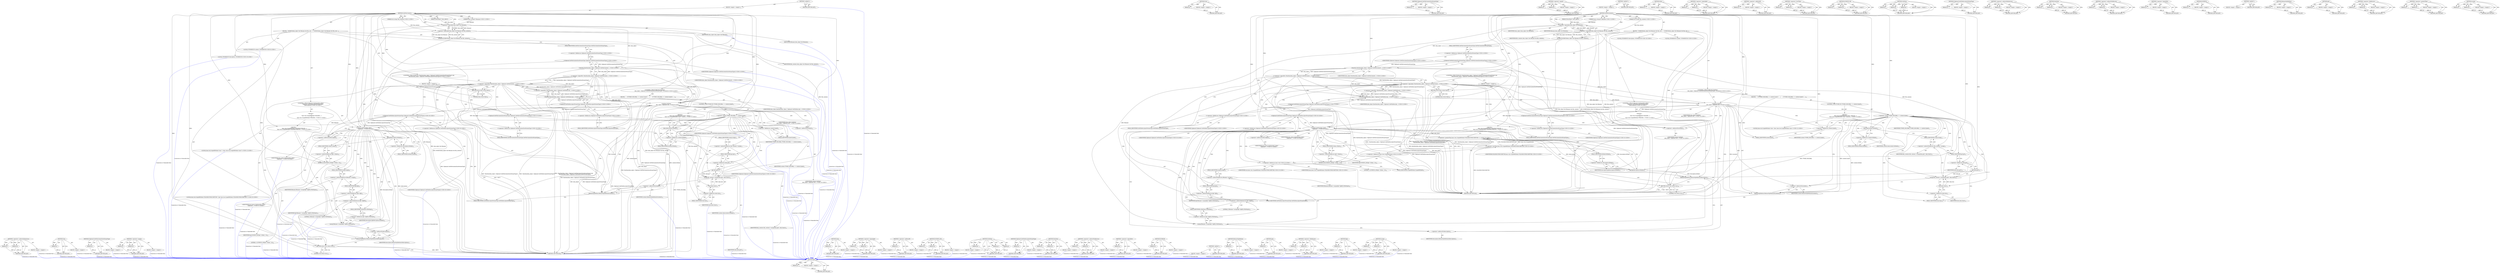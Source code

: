 digraph "assign" {
vulnerable_238 [label=<(METHOD,fgd)>];
vulnerable_239 [label=<(PARAM,p1)>];
vulnerable_240 [label=<(BLOCK,&lt;empty&gt;,&lt;empty&gt;)>];
vulnerable_241 [label=<(METHOD_RETURN,ANY)>];
vulnerable_220 [label=<(METHOD,Size)>];
vulnerable_221 [label=<(PARAM,p1)>];
vulnerable_222 [label=<(BLOCK,&lt;empty&gt;,&lt;empty&gt;)>];
vulnerable_223 [label=<(METHOD_RETURN,ANY)>];
vulnerable_174 [label=<(METHOD,Clipboard.GetFileContentZeroFormatType)>];
vulnerable_175 [label=<(PARAM,p1)>];
vulnerable_176 [label=<(BLOCK,&lt;empty&gt;,&lt;empty&gt;)>];
vulnerable_177 [label=<(METHOD_RETURN,ANY)>];
vulnerable_197 [label=<(METHOD,&lt;operator&gt;.equals)>];
vulnerable_198 [label=<(PARAM,p1)>];
vulnerable_199 [label=<(PARAM,p2)>];
vulnerable_200 [label=<(BLOCK,&lt;empty&gt;,&lt;empty&gt;)>];
vulnerable_201 [label=<(METHOD_RETURN,ANY)>];
vulnerable_6 [label=<(METHOD,&lt;global&gt;)<SUB>1</SUB>>];
vulnerable_7 [label=<(BLOCK,&lt;empty&gt;,&lt;empty&gt;)<SUB>1</SUB>>];
vulnerable_8 [label=<(METHOD,GetFileContents)<SUB>1</SUB>>];
vulnerable_9 [label=<(PARAM,IDataObject* data_object)<SUB>1</SUB>>];
vulnerable_10 [label="<(PARAM,base::string16* filename)<SUB>2</SUB>>"];
vulnerable_11 [label="<(PARAM,std::string* file_contents)<SUB>2</SUB>>"];
vulnerable_12 [label=<(BLOCK,{
  DCHECK(data_object &amp;&amp; filename &amp;&amp; file_cont...,{
  DCHECK(data_object &amp;&amp; filename &amp;&amp; file_cont...)<SUB>2</SUB>>];
vulnerable_13 [label=<(DCHECK,DCHECK(data_object &amp;&amp; filename &amp;&amp; file_contents))<SUB>3</SUB>>];
vulnerable_14 [label=<(&lt;operator&gt;.logicalAnd,data_object &amp;&amp; filename &amp;&amp; file_contents)<SUB>3</SUB>>];
vulnerable_15 [label=<(&lt;operator&gt;.logicalAnd,data_object &amp;&amp; filename)<SUB>3</SUB>>];
vulnerable_16 [label=<(IDENTIFIER,data_object,data_object &amp;&amp; filename)<SUB>3</SUB>>];
vulnerable_17 [label=<(IDENTIFIER,filename,data_object &amp;&amp; filename)<SUB>3</SUB>>];
vulnerable_18 [label=<(IDENTIFIER,file_contents,data_object &amp;&amp; filename &amp;&amp; file_contents)<SUB>3</SUB>>];
vulnerable_19 [label="<(CONTROL_STRUCTURE,IF,if (!HasData(data_object, Clipboard::GetFileContentZeroFormatType()) &amp;&amp;
      !HasData(data_object, Clipboard::GetFileDescriptorFormatType())))<SUB>4</SUB>>"];
vulnerable_20 [label="<(&lt;operator&gt;.logicalAnd,!HasData(data_object, Clipboard::GetFileContent...)<SUB>4</SUB>>"];
vulnerable_21 [label="<(&lt;operator&gt;.logicalNot,!HasData(data_object, Clipboard::GetFileContent...)<SUB>4</SUB>>"];
vulnerable_22 [label="<(HasData,HasData(data_object, Clipboard::GetFileContentZ...)<SUB>4</SUB>>"];
vulnerable_23 [label="<(IDENTIFIER,data_object,HasData(data_object, Clipboard::GetFileContentZ...)<SUB>4</SUB>>"];
vulnerable_24 [label="<(Clipboard.GetFileContentZeroFormatType,Clipboard::GetFileContentZeroFormatType())<SUB>4</SUB>>"];
vulnerable_25 [label="<(&lt;operator&gt;.fieldAccess,Clipboard::GetFileContentZeroFormatType)<SUB>4</SUB>>"];
vulnerable_26 [label="<(IDENTIFIER,Clipboard,Clipboard::GetFileContentZeroFormatType())<SUB>4</SUB>>"];
vulnerable_27 [label=<(FIELD_IDENTIFIER,GetFileContentZeroFormatType,GetFileContentZeroFormatType)<SUB>4</SUB>>];
vulnerable_28 [label="<(&lt;operator&gt;.logicalNot,!HasData(data_object, Clipboard::GetFileDescrip...)<SUB>5</SUB>>"];
vulnerable_29 [label="<(HasData,HasData(data_object, Clipboard::GetFileDescript...)<SUB>5</SUB>>"];
vulnerable_30 [label="<(IDENTIFIER,data_object,HasData(data_object, Clipboard::GetFileDescript...)<SUB>5</SUB>>"];
vulnerable_31 [label="<(Clipboard.GetFileDescriptorFormatType,Clipboard::GetFileDescriptorFormatType())<SUB>5</SUB>>"];
vulnerable_32 [label="<(&lt;operator&gt;.fieldAccess,Clipboard::GetFileDescriptorFormatType)<SUB>5</SUB>>"];
vulnerable_33 [label="<(IDENTIFIER,Clipboard,Clipboard::GetFileDescriptorFormatType())<SUB>5</SUB>>"];
vulnerable_34 [label=<(FIELD_IDENTIFIER,GetFileDescriptorFormatType,GetFileDescriptorFormatType)<SUB>5</SUB>>];
vulnerable_35 [label=<(BLOCK,&lt;empty&gt;,&lt;empty&gt;)<SUB>6</SUB>>];
vulnerable_36 [label=<(RETURN,return false;,return false;)<SUB>6</SUB>>];
vulnerable_37 [label=<(LITERAL,false,return false;)<SUB>6</SUB>>];
vulnerable_38 [label="<(LOCAL,STGMEDIUM content: STGMEDIUM)<SUB>8</SUB>>"];
vulnerable_39 [label="<(CONTROL_STRUCTURE,IF,if (GetData(
           data_object, Clipboard::GetFileContentZeroFormatType(), &amp;content)))<SUB>9</SUB>>"];
vulnerable_40 [label="<(GetData,GetData(
           data_object, Clipboard::Get...)<SUB>9</SUB>>"];
vulnerable_41 [label="<(IDENTIFIER,data_object,GetData(
           data_object, Clipboard::Get...)<SUB>10</SUB>>"];
vulnerable_42 [label="<(Clipboard.GetFileContentZeroFormatType,Clipboard::GetFileContentZeroFormatType())<SUB>10</SUB>>"];
vulnerable_43 [label="<(&lt;operator&gt;.fieldAccess,Clipboard::GetFileContentZeroFormatType)<SUB>10</SUB>>"];
vulnerable_44 [label="<(IDENTIFIER,Clipboard,Clipboard::GetFileContentZeroFormatType())<SUB>10</SUB>>"];
vulnerable_45 [label=<(FIELD_IDENTIFIER,GetFileContentZeroFormatType,GetFileContentZeroFormatType)<SUB>10</SUB>>];
vulnerable_46 [label=<(&lt;operator&gt;.addressOf,&amp;content)<SUB>10</SUB>>];
vulnerable_47 [label="<(IDENTIFIER,content,GetData(
           data_object, Clipboard::Get...)<SUB>10</SUB>>"];
vulnerable_48 [label=<(BLOCK,{
     if (TYMED_HGLOBAL == content.tymed) {
  ...,{
     if (TYMED_HGLOBAL == content.tymed) {
  ...)<SUB>10</SUB>>];
vulnerable_49 [label=<(CONTROL_STRUCTURE,IF,if (TYMED_HGLOBAL == content.tymed))<SUB>11</SUB>>];
vulnerable_50 [label=<(&lt;operator&gt;.equals,TYMED_HGLOBAL == content.tymed)<SUB>11</SUB>>];
vulnerable_51 [label=<(IDENTIFIER,TYMED_HGLOBAL,TYMED_HGLOBAL == content.tymed)<SUB>11</SUB>>];
vulnerable_52 [label=<(&lt;operator&gt;.fieldAccess,content.tymed)<SUB>11</SUB>>];
vulnerable_53 [label=<(IDENTIFIER,content,TYMED_HGLOBAL == content.tymed)<SUB>11</SUB>>];
vulnerable_54 [label=<(FIELD_IDENTIFIER,tymed,tymed)<SUB>11</SUB>>];
vulnerable_55 [label="<(BLOCK,{
      base::win::ScopedHGlobal&lt;char&gt; data(con...,{
      base::win::ScopedHGlobal&lt;char&gt; data(con...)<SUB>11</SUB>>"];
vulnerable_56 [label="<(LOCAL,base.win.ScopedHGlobal&lt;char&gt; data: base.win.ScopedHGlobal&lt;char&gt;)<SUB>12</SUB>>"];
vulnerable_57 [label=<(data,data(content.hGlobal))<SUB>12</SUB>>];
vulnerable_58 [label=<(&lt;operator&gt;.fieldAccess,content.hGlobal)<SUB>12</SUB>>];
vulnerable_59 [label=<(IDENTIFIER,content,data(content.hGlobal))<SUB>12</SUB>>];
vulnerable_60 [label=<(FIELD_IDENTIFIER,hGlobal,hGlobal)<SUB>12</SUB>>];
vulnerable_61 [label=<(assign,file_contents-&gt;assign(data.get(), data.Size()))<SUB>13</SUB>>];
vulnerable_62 [label=<(&lt;operator&gt;.indirectFieldAccess,file_contents-&gt;assign)<SUB>13</SUB>>];
vulnerable_63 [label=<(IDENTIFIER,file_contents,file_contents-&gt;assign(data.get(), data.Size()))<SUB>13</SUB>>];
vulnerable_64 [label=<(FIELD_IDENTIFIER,assign,assign)<SUB>13</SUB>>];
vulnerable_65 [label=<(get,data.get())<SUB>13</SUB>>];
vulnerable_66 [label=<(&lt;operator&gt;.fieldAccess,data.get)<SUB>13</SUB>>];
vulnerable_67 [label=<(IDENTIFIER,data,data.get())<SUB>13</SUB>>];
vulnerable_68 [label=<(FIELD_IDENTIFIER,get,get)<SUB>13</SUB>>];
vulnerable_69 [label=<(Size,data.Size())<SUB>13</SUB>>];
vulnerable_70 [label=<(&lt;operator&gt;.fieldAccess,data.Size)<SUB>13</SUB>>];
vulnerable_71 [label=<(IDENTIFIER,data,data.Size())<SUB>13</SUB>>];
vulnerable_72 [label=<(FIELD_IDENTIFIER,Size,Size)<SUB>13</SUB>>];
vulnerable_73 [label=<(ReleaseStgMedium,ReleaseStgMedium(&amp;content))<SUB>15</SUB>>];
vulnerable_74 [label=<(&lt;operator&gt;.addressOf,&amp;content)<SUB>15</SUB>>];
vulnerable_75 [label=<(IDENTIFIER,content,ReleaseStgMedium(&amp;content))<SUB>15</SUB>>];
vulnerable_76 [label="<(LOCAL,STGMEDIUM description: STGMEDIUM)<SUB>18</SUB>>"];
vulnerable_77 [label="<(CONTROL_STRUCTURE,IF,if (GetData(data_object,
               Clipboard::GetFileDescriptorFormatType(),
               &amp;description)))<SUB>19</SUB>>"];
vulnerable_78 [label="<(GetData,GetData(data_object,
               Clipboard::...)<SUB>19</SUB>>"];
vulnerable_79 [label="<(IDENTIFIER,data_object,GetData(data_object,
               Clipboard::...)<SUB>19</SUB>>"];
vulnerable_80 [label="<(Clipboard.GetFileDescriptorFormatType,Clipboard::GetFileDescriptorFormatType())<SUB>20</SUB>>"];
vulnerable_81 [label="<(&lt;operator&gt;.fieldAccess,Clipboard::GetFileDescriptorFormatType)<SUB>20</SUB>>"];
vulnerable_82 [label="<(IDENTIFIER,Clipboard,Clipboard::GetFileDescriptorFormatType())<SUB>20</SUB>>"];
vulnerable_83 [label=<(FIELD_IDENTIFIER,GetFileDescriptorFormatType,GetFileDescriptorFormatType)<SUB>20</SUB>>];
vulnerable_84 [label=<(&lt;operator&gt;.addressOf,&amp;description)<SUB>21</SUB>>];
vulnerable_85 [label="<(IDENTIFIER,description,GetData(data_object,
               Clipboard::...)<SUB>21</SUB>>"];
vulnerable_86 [label="<(BLOCK,{
     {
      base::win::ScopedHGlobal&lt;FILEGRO...,{
     {
      base::win::ScopedHGlobal&lt;FILEGRO...)<SUB>21</SUB>>"];
vulnerable_87 [label="<(BLOCK,{
      base::win::ScopedHGlobal&lt;FILEGROUPDESCR...,{
      base::win::ScopedHGlobal&lt;FILEGROUPDESCR...)<SUB>22</SUB>>"];
vulnerable_88 [label="<(&lt;operator&gt;.greaterThan,base::win::ScopedHGlobal&lt;FILEGROUPDESCRIPTOR&gt; f...)<SUB>23</SUB>>"];
vulnerable_89 [label="<(&lt;operator&gt;.lessThan,base::win::ScopedHGlobal&lt;FILEGROUPDESCRIPTOR)<SUB>23</SUB>>"];
vulnerable_90 [label="<(&lt;operator&gt;.fieldAccess,base::win::ScopedHGlobal)<SUB>23</SUB>>"];
vulnerable_91 [label="<(&lt;operator&gt;.fieldAccess,base::win)<SUB>23</SUB>>"];
vulnerable_92 [label="<(IDENTIFIER,base,base::win::ScopedHGlobal&lt;FILEGROUPDESCRIPTOR)<SUB>23</SUB>>"];
vulnerable_93 [label="<(IDENTIFIER,win,base::win::ScopedHGlobal&lt;FILEGROUPDESCRIPTOR)<SUB>23</SUB>>"];
vulnerable_94 [label=<(FIELD_IDENTIFIER,ScopedHGlobal,ScopedHGlobal)<SUB>23</SUB>>];
vulnerable_95 [label="<(IDENTIFIER,FILEGROUPDESCRIPTOR,base::win::ScopedHGlobal&lt;FILEGROUPDESCRIPTOR)<SUB>23</SUB>>"];
vulnerable_96 [label=<(fgd,fgd(description.hGlobal))<SUB>23</SUB>>];
vulnerable_97 [label=<(&lt;operator&gt;.fieldAccess,description.hGlobal)<SUB>23</SUB>>];
vulnerable_98 [label=<(IDENTIFIER,description,fgd(description.hGlobal))<SUB>23</SUB>>];
vulnerable_99 [label=<(FIELD_IDENTIFIER,hGlobal,hGlobal)<SUB>23</SUB>>];
vulnerable_100 [label=<(DCHECK_GE,DCHECK_GE(fgd-&gt;cItems, 1u))<SUB>24</SUB>>];
vulnerable_101 [label=<(&lt;operator&gt;.indirectFieldAccess,fgd-&gt;cItems)<SUB>24</SUB>>];
vulnerable_102 [label=<(IDENTIFIER,fgd,DCHECK_GE(fgd-&gt;cItems, 1u))<SUB>24</SUB>>];
vulnerable_103 [label=<(FIELD_IDENTIFIER,cItems,cItems)<SUB>24</SUB>>];
vulnerable_104 [label=<(LITERAL,1u,DCHECK_GE(fgd-&gt;cItems, 1u))<SUB>24</SUB>>];
vulnerable_105 [label=<(assign,filename-&gt;assign(fgd-&gt;fgd[0].cFileName))<SUB>25</SUB>>];
vulnerable_106 [label=<(&lt;operator&gt;.indirectFieldAccess,filename-&gt;assign)<SUB>25</SUB>>];
vulnerable_107 [label=<(IDENTIFIER,filename,filename-&gt;assign(fgd-&gt;fgd[0].cFileName))<SUB>25</SUB>>];
vulnerable_108 [label=<(FIELD_IDENTIFIER,assign,assign)<SUB>25</SUB>>];
vulnerable_109 [label=<(&lt;operator&gt;.fieldAccess,fgd-&gt;fgd[0].cFileName)<SUB>25</SUB>>];
vulnerable_110 [label=<(&lt;operator&gt;.indirectIndexAccess,fgd-&gt;fgd[0])<SUB>25</SUB>>];
vulnerable_111 [label=<(&lt;operator&gt;.indirectFieldAccess,fgd-&gt;fgd)<SUB>25</SUB>>];
vulnerable_112 [label=<(IDENTIFIER,fgd,filename-&gt;assign(fgd-&gt;fgd[0].cFileName))<SUB>25</SUB>>];
vulnerable_113 [label=<(FIELD_IDENTIFIER,fgd,fgd)<SUB>25</SUB>>];
vulnerable_114 [label=<(LITERAL,0,filename-&gt;assign(fgd-&gt;fgd[0].cFileName))<SUB>25</SUB>>];
vulnerable_115 [label=<(FIELD_IDENTIFIER,cFileName,cFileName)<SUB>25</SUB>>];
vulnerable_116 [label=<(ReleaseStgMedium,ReleaseStgMedium(&amp;description))<SUB>27</SUB>>];
vulnerable_117 [label=<(&lt;operator&gt;.addressOf,&amp;description)<SUB>27</SUB>>];
vulnerable_118 [label=<(IDENTIFIER,description,ReleaseStgMedium(&amp;description))<SUB>27</SUB>>];
vulnerable_119 [label=<(RETURN,return true;,return true;)<SUB>29</SUB>>];
vulnerable_120 [label=<(LITERAL,true,return true;)<SUB>29</SUB>>];
vulnerable_121 [label=<(METHOD_RETURN,bool)<SUB>1</SUB>>];
vulnerable_123 [label=<(METHOD_RETURN,ANY)<SUB>1</SUB>>];
vulnerable_202 [label=<(METHOD,data)>];
vulnerable_203 [label=<(PARAM,p1)>];
vulnerable_204 [label=<(BLOCK,&lt;empty&gt;,&lt;empty&gt;)>];
vulnerable_205 [label=<(METHOD_RETURN,ANY)>];
vulnerable_160 [label=<(METHOD,&lt;operator&gt;.logicalAnd)>];
vulnerable_161 [label=<(PARAM,p1)>];
vulnerable_162 [label=<(PARAM,p2)>];
vulnerable_163 [label=<(BLOCK,&lt;empty&gt;,&lt;empty&gt;)>];
vulnerable_164 [label=<(METHOD_RETURN,ANY)>];
vulnerable_193 [label=<(METHOD,&lt;operator&gt;.addressOf)>];
vulnerable_194 [label=<(PARAM,p1)>];
vulnerable_195 [label=<(BLOCK,&lt;empty&gt;,&lt;empty&gt;)>];
vulnerable_196 [label=<(METHOD_RETURN,ANY)>];
vulnerable_233 [label=<(METHOD,&lt;operator&gt;.lessThan)>];
vulnerable_234 [label=<(PARAM,p1)>];
vulnerable_235 [label=<(PARAM,p2)>];
vulnerable_236 [label=<(BLOCK,&lt;empty&gt;,&lt;empty&gt;)>];
vulnerable_237 [label=<(METHOD_RETURN,ANY)>];
vulnerable_242 [label=<(METHOD,DCHECK_GE)>];
vulnerable_243 [label=<(PARAM,p1)>];
vulnerable_244 [label=<(PARAM,p2)>];
vulnerable_245 [label=<(BLOCK,&lt;empty&gt;,&lt;empty&gt;)>];
vulnerable_246 [label=<(METHOD_RETURN,ANY)>];
vulnerable_187 [label=<(METHOD,GetData)>];
vulnerable_188 [label=<(PARAM,p1)>];
vulnerable_189 [label=<(PARAM,p2)>];
vulnerable_190 [label=<(PARAM,p3)>];
vulnerable_191 [label=<(BLOCK,&lt;empty&gt;,&lt;empty&gt;)>];
vulnerable_192 [label=<(METHOD_RETURN,ANY)>];
vulnerable_183 [label=<(METHOD,Clipboard.GetFileDescriptorFormatType)>];
vulnerable_184 [label=<(PARAM,p1)>];
vulnerable_185 [label=<(BLOCK,&lt;empty&gt;,&lt;empty&gt;)>];
vulnerable_186 [label=<(METHOD_RETURN,ANY)>];
vulnerable_247 [label=<(METHOD,&lt;operator&gt;.indirectIndexAccess)>];
vulnerable_248 [label=<(PARAM,p1)>];
vulnerable_249 [label=<(PARAM,p2)>];
vulnerable_250 [label=<(BLOCK,&lt;empty&gt;,&lt;empty&gt;)>];
vulnerable_251 [label=<(METHOD_RETURN,ANY)>];
vulnerable_169 [label=<(METHOD,HasData)>];
vulnerable_170 [label=<(PARAM,p1)>];
vulnerable_171 [label=<(PARAM,p2)>];
vulnerable_172 [label=<(BLOCK,&lt;empty&gt;,&lt;empty&gt;)>];
vulnerable_173 [label=<(METHOD_RETURN,ANY)>];
vulnerable_211 [label=<(METHOD,&lt;operator&gt;.indirectFieldAccess)>];
vulnerable_212 [label=<(PARAM,p1)>];
vulnerable_213 [label=<(PARAM,p2)>];
vulnerable_214 [label=<(BLOCK,&lt;empty&gt;,&lt;empty&gt;)>];
vulnerable_215 [label=<(METHOD_RETURN,ANY)>];
vulnerable_165 [label=<(METHOD,&lt;operator&gt;.logicalNot)>];
vulnerable_166 [label=<(PARAM,p1)>];
vulnerable_167 [label=<(BLOCK,&lt;empty&gt;,&lt;empty&gt;)>];
vulnerable_168 [label=<(METHOD_RETURN,ANY)>];
vulnerable_156 [label=<(METHOD,DCHECK)>];
vulnerable_157 [label=<(PARAM,p1)>];
vulnerable_158 [label=<(BLOCK,&lt;empty&gt;,&lt;empty&gt;)>];
vulnerable_159 [label=<(METHOD_RETURN,ANY)>];
vulnerable_150 [label=<(METHOD,&lt;global&gt;)<SUB>1</SUB>>];
vulnerable_151 [label=<(BLOCK,&lt;empty&gt;,&lt;empty&gt;)>];
vulnerable_152 [label=<(METHOD_RETURN,ANY)>];
vulnerable_224 [label=<(METHOD,ReleaseStgMedium)>];
vulnerable_225 [label=<(PARAM,p1)>];
vulnerable_226 [label=<(BLOCK,&lt;empty&gt;,&lt;empty&gt;)>];
vulnerable_227 [label=<(METHOD_RETURN,ANY)>];
vulnerable_216 [label=<(METHOD,get)>];
vulnerable_217 [label=<(PARAM,p1)>];
vulnerable_218 [label=<(BLOCK,&lt;empty&gt;,&lt;empty&gt;)>];
vulnerable_219 [label=<(METHOD_RETURN,ANY)>];
vulnerable_178 [label=<(METHOD,&lt;operator&gt;.fieldAccess)>];
vulnerable_179 [label=<(PARAM,p1)>];
vulnerable_180 [label=<(PARAM,p2)>];
vulnerable_181 [label=<(BLOCK,&lt;empty&gt;,&lt;empty&gt;)>];
vulnerable_182 [label=<(METHOD_RETURN,ANY)>];
vulnerable_228 [label=<(METHOD,&lt;operator&gt;.greaterThan)>];
vulnerable_229 [label=<(PARAM,p1)>];
vulnerable_230 [label=<(PARAM,p2)>];
vulnerable_231 [label=<(BLOCK,&lt;empty&gt;,&lt;empty&gt;)>];
vulnerable_232 [label=<(METHOD_RETURN,ANY)>];
vulnerable_206 [label=<(METHOD,assign)>];
vulnerable_207 [label=<(PARAM,p1)>];
vulnerable_208 [label=<(PARAM,p2)>];
vulnerable_209 [label=<(BLOCK,&lt;empty&gt;,&lt;empty&gt;)>];
vulnerable_210 [label=<(METHOD_RETURN,ANY)>];
fixed_230 [label=<(METHOD,&lt;operator&gt;.indirectIndexAccess)>];
fixed_231 [label=<(PARAM,p1)>];
fixed_232 [label=<(PARAM,p2)>];
fixed_233 [label=<(BLOCK,&lt;empty&gt;,&lt;empty&gt;)>];
fixed_234 [label=<(METHOD_RETURN,ANY)>];
fixed_213 [label=<(METHOD,Size)>];
fixed_214 [label=<(PARAM,p1)>];
fixed_215 [label=<(BLOCK,&lt;empty&gt;,&lt;empty&gt;)>];
fixed_216 [label=<(METHOD_RETURN,ANY)>];
fixed_167 [label=<(METHOD,Clipboard.GetFileContentZeroFormatType)>];
fixed_168 [label=<(PARAM,p1)>];
fixed_169 [label=<(BLOCK,&lt;empty&gt;,&lt;empty&gt;)>];
fixed_170 [label=<(METHOD_RETURN,ANY)>];
fixed_190 [label=<(METHOD,&lt;operator&gt;.equals)>];
fixed_191 [label=<(PARAM,p1)>];
fixed_192 [label=<(PARAM,p2)>];
fixed_193 [label=<(BLOCK,&lt;empty&gt;,&lt;empty&gt;)>];
fixed_194 [label=<(METHOD_RETURN,ANY)>];
fixed_6 [label=<(METHOD,&lt;global&gt;)<SUB>1</SUB>>];
fixed_7 [label=<(BLOCK,&lt;empty&gt;,&lt;empty&gt;)<SUB>1</SUB>>];
fixed_8 [label=<(METHOD,GetFileContents)<SUB>1</SUB>>];
fixed_9 [label=<(PARAM,IDataObject* data_object)<SUB>1</SUB>>];
fixed_10 [label="<(PARAM,base::string16* filename)<SUB>2</SUB>>"];
fixed_11 [label="<(PARAM,std::string* file_contents)<SUB>2</SUB>>"];
fixed_12 [label=<(BLOCK,{
  DCHECK(data_object &amp;&amp; filename &amp;&amp; file_cont...,{
  DCHECK(data_object &amp;&amp; filename &amp;&amp; file_cont...)<SUB>2</SUB>>];
fixed_13 [label=<(DCHECK,DCHECK(data_object &amp;&amp; filename &amp;&amp; file_contents))<SUB>3</SUB>>];
fixed_14 [label=<(&lt;operator&gt;.logicalAnd,data_object &amp;&amp; filename &amp;&amp; file_contents)<SUB>3</SUB>>];
fixed_15 [label=<(&lt;operator&gt;.logicalAnd,data_object &amp;&amp; filename)<SUB>3</SUB>>];
fixed_16 [label=<(IDENTIFIER,data_object,data_object &amp;&amp; filename)<SUB>3</SUB>>];
fixed_17 [label=<(IDENTIFIER,filename,data_object &amp;&amp; filename)<SUB>3</SUB>>];
fixed_18 [label=<(IDENTIFIER,file_contents,data_object &amp;&amp; filename &amp;&amp; file_contents)<SUB>3</SUB>>];
fixed_19 [label="<(CONTROL_STRUCTURE,IF,if (!HasData(data_object, Clipboard::GetFileContentZeroFormatType()) &amp;&amp;
      !HasData(data_object, Clipboard::GetFileDescriptorFormatType())))<SUB>4</SUB>>"];
fixed_20 [label="<(&lt;operator&gt;.logicalAnd,!HasData(data_object, Clipboard::GetFileContent...)<SUB>4</SUB>>"];
fixed_21 [label="<(&lt;operator&gt;.logicalNot,!HasData(data_object, Clipboard::GetFileContent...)<SUB>4</SUB>>"];
fixed_22 [label="<(HasData,HasData(data_object, Clipboard::GetFileContentZ...)<SUB>4</SUB>>"];
fixed_23 [label="<(IDENTIFIER,data_object,HasData(data_object, Clipboard::GetFileContentZ...)<SUB>4</SUB>>"];
fixed_24 [label="<(Clipboard.GetFileContentZeroFormatType,Clipboard::GetFileContentZeroFormatType())<SUB>4</SUB>>"];
fixed_25 [label="<(&lt;operator&gt;.fieldAccess,Clipboard::GetFileContentZeroFormatType)<SUB>4</SUB>>"];
fixed_26 [label="<(IDENTIFIER,Clipboard,Clipboard::GetFileContentZeroFormatType())<SUB>4</SUB>>"];
fixed_27 [label=<(FIELD_IDENTIFIER,GetFileContentZeroFormatType,GetFileContentZeroFormatType)<SUB>4</SUB>>];
fixed_28 [label="<(&lt;operator&gt;.logicalNot,!HasData(data_object, Clipboard::GetFileDescrip...)<SUB>5</SUB>>"];
fixed_29 [label="<(HasData,HasData(data_object, Clipboard::GetFileDescript...)<SUB>5</SUB>>"];
fixed_30 [label="<(IDENTIFIER,data_object,HasData(data_object, Clipboard::GetFileDescript...)<SUB>5</SUB>>"];
fixed_31 [label="<(Clipboard.GetFileDescriptorFormatType,Clipboard::GetFileDescriptorFormatType())<SUB>5</SUB>>"];
fixed_32 [label="<(&lt;operator&gt;.fieldAccess,Clipboard::GetFileDescriptorFormatType)<SUB>5</SUB>>"];
fixed_33 [label="<(IDENTIFIER,Clipboard,Clipboard::GetFileDescriptorFormatType())<SUB>5</SUB>>"];
fixed_34 [label=<(FIELD_IDENTIFIER,GetFileDescriptorFormatType,GetFileDescriptorFormatType)<SUB>5</SUB>>];
fixed_35 [label=<(BLOCK,&lt;empty&gt;,&lt;empty&gt;)<SUB>6</SUB>>];
fixed_36 [label=<(RETURN,return false;,return false;)<SUB>6</SUB>>];
fixed_37 [label=<(LITERAL,false,return false;)<SUB>6</SUB>>];
fixed_38 [label="<(LOCAL,STGMEDIUM content: STGMEDIUM)<SUB>8</SUB>>"];
fixed_39 [label="<(CONTROL_STRUCTURE,IF,if (GetData(
           data_object, Clipboard::GetFileContentZeroFormatType(), &amp;content)))<SUB>9</SUB>>"];
fixed_40 [label="<(GetData,GetData(
           data_object, Clipboard::Get...)<SUB>9</SUB>>"];
fixed_41 [label="<(IDENTIFIER,data_object,GetData(
           data_object, Clipboard::Get...)<SUB>10</SUB>>"];
fixed_42 [label="<(Clipboard.GetFileContentZeroFormatType,Clipboard::GetFileContentZeroFormatType())<SUB>10</SUB>>"];
fixed_43 [label="<(&lt;operator&gt;.fieldAccess,Clipboard::GetFileContentZeroFormatType)<SUB>10</SUB>>"];
fixed_44 [label="<(IDENTIFIER,Clipboard,Clipboard::GetFileContentZeroFormatType())<SUB>10</SUB>>"];
fixed_45 [label=<(FIELD_IDENTIFIER,GetFileContentZeroFormatType,GetFileContentZeroFormatType)<SUB>10</SUB>>];
fixed_46 [label=<(&lt;operator&gt;.addressOf,&amp;content)<SUB>10</SUB>>];
fixed_47 [label="<(IDENTIFIER,content,GetData(
           data_object, Clipboard::Get...)<SUB>10</SUB>>"];
fixed_48 [label=<(BLOCK,{
     if (TYMED_HGLOBAL == content.tymed) {
  ...,{
     if (TYMED_HGLOBAL == content.tymed) {
  ...)<SUB>10</SUB>>];
fixed_49 [label=<(CONTROL_STRUCTURE,IF,if (TYMED_HGLOBAL == content.tymed))<SUB>11</SUB>>];
fixed_50 [label=<(&lt;operator&gt;.equals,TYMED_HGLOBAL == content.tymed)<SUB>11</SUB>>];
fixed_51 [label=<(IDENTIFIER,TYMED_HGLOBAL,TYMED_HGLOBAL == content.tymed)<SUB>11</SUB>>];
fixed_52 [label=<(&lt;operator&gt;.fieldAccess,content.tymed)<SUB>11</SUB>>];
fixed_53 [label=<(IDENTIFIER,content,TYMED_HGLOBAL == content.tymed)<SUB>11</SUB>>];
fixed_54 [label=<(FIELD_IDENTIFIER,tymed,tymed)<SUB>11</SUB>>];
fixed_55 [label="<(BLOCK,{
      base::win::ScopedHGlobal&lt;char*&gt; data(co...,{
      base::win::ScopedHGlobal&lt;char*&gt; data(co...)<SUB>11</SUB>>"];
fixed_56 [label="<(LOCAL,base.win.ScopedHGlobal&lt;char *&gt; data: base.win.ScopedHGlobal&lt;char*&gt;)<SUB>12</SUB>>"];
fixed_57 [label=<(data,data(content.hGlobal))<SUB>12</SUB>>];
fixed_58 [label=<(&lt;operator&gt;.fieldAccess,content.hGlobal)<SUB>12</SUB>>];
fixed_59 [label=<(IDENTIFIER,content,data(content.hGlobal))<SUB>12</SUB>>];
fixed_60 [label=<(FIELD_IDENTIFIER,hGlobal,hGlobal)<SUB>12</SUB>>];
fixed_61 [label=<(assign,file_contents-&gt;assign(data.get(), data.Size()))<SUB>13</SUB>>];
fixed_62 [label=<(&lt;operator&gt;.indirectFieldAccess,file_contents-&gt;assign)<SUB>13</SUB>>];
fixed_63 [label=<(IDENTIFIER,file_contents,file_contents-&gt;assign(data.get(), data.Size()))<SUB>13</SUB>>];
fixed_64 [label=<(FIELD_IDENTIFIER,assign,assign)<SUB>13</SUB>>];
fixed_65 [label=<(get,data.get())<SUB>13</SUB>>];
fixed_66 [label=<(&lt;operator&gt;.fieldAccess,data.get)<SUB>13</SUB>>];
fixed_67 [label=<(IDENTIFIER,data,data.get())<SUB>13</SUB>>];
fixed_68 [label=<(FIELD_IDENTIFIER,get,get)<SUB>13</SUB>>];
fixed_69 [label=<(Size,data.Size())<SUB>13</SUB>>];
fixed_70 [label=<(&lt;operator&gt;.fieldAccess,data.Size)<SUB>13</SUB>>];
fixed_71 [label=<(IDENTIFIER,data,data.Size())<SUB>13</SUB>>];
fixed_72 [label=<(FIELD_IDENTIFIER,Size,Size)<SUB>13</SUB>>];
fixed_73 [label=<(ReleaseStgMedium,ReleaseStgMedium(&amp;content))<SUB>15</SUB>>];
fixed_74 [label=<(&lt;operator&gt;.addressOf,&amp;content)<SUB>15</SUB>>];
fixed_75 [label=<(IDENTIFIER,content,ReleaseStgMedium(&amp;content))<SUB>15</SUB>>];
fixed_76 [label="<(LOCAL,STGMEDIUM description: STGMEDIUM)<SUB>18</SUB>>"];
fixed_77 [label="<(CONTROL_STRUCTURE,IF,if (GetData(data_object,
               Clipboard::GetFileDescriptorFormatType(),
               &amp;description)))<SUB>19</SUB>>"];
fixed_78 [label="<(GetData,GetData(data_object,
               Clipboard::...)<SUB>19</SUB>>"];
fixed_79 [label="<(IDENTIFIER,data_object,GetData(data_object,
               Clipboard::...)<SUB>19</SUB>>"];
fixed_80 [label="<(Clipboard.GetFileDescriptorFormatType,Clipboard::GetFileDescriptorFormatType())<SUB>20</SUB>>"];
fixed_81 [label="<(&lt;operator&gt;.fieldAccess,Clipboard::GetFileDescriptorFormatType)<SUB>20</SUB>>"];
fixed_82 [label="<(IDENTIFIER,Clipboard,Clipboard::GetFileDescriptorFormatType())<SUB>20</SUB>>"];
fixed_83 [label=<(FIELD_IDENTIFIER,GetFileDescriptorFormatType,GetFileDescriptorFormatType)<SUB>20</SUB>>];
fixed_84 [label=<(&lt;operator&gt;.addressOf,&amp;description)<SUB>21</SUB>>];
fixed_85 [label="<(IDENTIFIER,description,GetData(data_object,
               Clipboard::...)<SUB>21</SUB>>"];
fixed_86 [label="<(BLOCK,{
     {
      base::win::ScopedHGlobal&lt;FILEGRO...,{
     {
      base::win::ScopedHGlobal&lt;FILEGRO...)<SUB>21</SUB>>"];
fixed_87 [label="<(BLOCK,{
      base::win::ScopedHGlobal&lt;FILEGROUPDESCR...,{
      base::win::ScopedHGlobal&lt;FILEGROUPDESCR...)<SUB>22</SUB>>"];
fixed_88 [label="<(LOCAL,base.win.ScopedHGlobal&lt;FILEGROUPDESCRIPTOR*&gt; fgd: base.win.ScopedHGlobal&lt;FILEGROUPDESCRIPTOR*&gt;)<SUB>23</SUB>>"];
fixed_89 [label=<(fgd,fgd(description.hGlobal))<SUB>23</SUB>>];
fixed_90 [label=<(&lt;operator&gt;.fieldAccess,description.hGlobal)<SUB>23</SUB>>];
fixed_91 [label=<(IDENTIFIER,description,fgd(description.hGlobal))<SUB>23</SUB>>];
fixed_92 [label=<(FIELD_IDENTIFIER,hGlobal,hGlobal)<SUB>23</SUB>>];
fixed_93 [label=<(DCHECK_GE,DCHECK_GE(fgd-&gt;cItems, 1u))<SUB>24</SUB>>];
fixed_94 [label=<(&lt;operator&gt;.indirectFieldAccess,fgd-&gt;cItems)<SUB>24</SUB>>];
fixed_95 [label=<(IDENTIFIER,fgd,DCHECK_GE(fgd-&gt;cItems, 1u))<SUB>24</SUB>>];
fixed_96 [label=<(FIELD_IDENTIFIER,cItems,cItems)<SUB>24</SUB>>];
fixed_97 [label=<(LITERAL,1u,DCHECK_GE(fgd-&gt;cItems, 1u))<SUB>24</SUB>>];
fixed_98 [label=<(assign,filename-&gt;assign(fgd-&gt;fgd[0].cFileName))<SUB>25</SUB>>];
fixed_99 [label=<(&lt;operator&gt;.indirectFieldAccess,filename-&gt;assign)<SUB>25</SUB>>];
fixed_100 [label=<(IDENTIFIER,filename,filename-&gt;assign(fgd-&gt;fgd[0].cFileName))<SUB>25</SUB>>];
fixed_101 [label=<(FIELD_IDENTIFIER,assign,assign)<SUB>25</SUB>>];
fixed_102 [label=<(&lt;operator&gt;.fieldAccess,fgd-&gt;fgd[0].cFileName)<SUB>25</SUB>>];
fixed_103 [label=<(&lt;operator&gt;.indirectIndexAccess,fgd-&gt;fgd[0])<SUB>25</SUB>>];
fixed_104 [label=<(&lt;operator&gt;.indirectFieldAccess,fgd-&gt;fgd)<SUB>25</SUB>>];
fixed_105 [label=<(IDENTIFIER,fgd,filename-&gt;assign(fgd-&gt;fgd[0].cFileName))<SUB>25</SUB>>];
fixed_106 [label=<(FIELD_IDENTIFIER,fgd,fgd)<SUB>25</SUB>>];
fixed_107 [label=<(LITERAL,0,filename-&gt;assign(fgd-&gt;fgd[0].cFileName))<SUB>25</SUB>>];
fixed_108 [label=<(FIELD_IDENTIFIER,cFileName,cFileName)<SUB>25</SUB>>];
fixed_109 [label=<(ReleaseStgMedium,ReleaseStgMedium(&amp;description))<SUB>27</SUB>>];
fixed_110 [label=<(&lt;operator&gt;.addressOf,&amp;description)<SUB>27</SUB>>];
fixed_111 [label=<(IDENTIFIER,description,ReleaseStgMedium(&amp;description))<SUB>27</SUB>>];
fixed_112 [label=<(RETURN,return true;,return true;)<SUB>29</SUB>>];
fixed_113 [label=<(LITERAL,true,return true;)<SUB>29</SUB>>];
fixed_114 [label=<(METHOD_RETURN,bool)<SUB>1</SUB>>];
fixed_116 [label=<(METHOD_RETURN,ANY)<SUB>1</SUB>>];
fixed_195 [label=<(METHOD,data)>];
fixed_196 [label=<(PARAM,p1)>];
fixed_197 [label=<(BLOCK,&lt;empty&gt;,&lt;empty&gt;)>];
fixed_198 [label=<(METHOD_RETURN,ANY)>];
fixed_153 [label=<(METHOD,&lt;operator&gt;.logicalAnd)>];
fixed_154 [label=<(PARAM,p1)>];
fixed_155 [label=<(PARAM,p2)>];
fixed_156 [label=<(BLOCK,&lt;empty&gt;,&lt;empty&gt;)>];
fixed_157 [label=<(METHOD_RETURN,ANY)>];
fixed_186 [label=<(METHOD,&lt;operator&gt;.addressOf)>];
fixed_187 [label=<(PARAM,p1)>];
fixed_188 [label=<(BLOCK,&lt;empty&gt;,&lt;empty&gt;)>];
fixed_189 [label=<(METHOD_RETURN,ANY)>];
fixed_225 [label=<(METHOD,DCHECK_GE)>];
fixed_226 [label=<(PARAM,p1)>];
fixed_227 [label=<(PARAM,p2)>];
fixed_228 [label=<(BLOCK,&lt;empty&gt;,&lt;empty&gt;)>];
fixed_229 [label=<(METHOD_RETURN,ANY)>];
fixed_180 [label=<(METHOD,GetData)>];
fixed_181 [label=<(PARAM,p1)>];
fixed_182 [label=<(PARAM,p2)>];
fixed_183 [label=<(PARAM,p3)>];
fixed_184 [label=<(BLOCK,&lt;empty&gt;,&lt;empty&gt;)>];
fixed_185 [label=<(METHOD_RETURN,ANY)>];
fixed_176 [label=<(METHOD,Clipboard.GetFileDescriptorFormatType)>];
fixed_177 [label=<(PARAM,p1)>];
fixed_178 [label=<(BLOCK,&lt;empty&gt;,&lt;empty&gt;)>];
fixed_179 [label=<(METHOD_RETURN,ANY)>];
fixed_162 [label=<(METHOD,HasData)>];
fixed_163 [label=<(PARAM,p1)>];
fixed_164 [label=<(PARAM,p2)>];
fixed_165 [label=<(BLOCK,&lt;empty&gt;,&lt;empty&gt;)>];
fixed_166 [label=<(METHOD_RETURN,ANY)>];
fixed_204 [label=<(METHOD,&lt;operator&gt;.indirectFieldAccess)>];
fixed_205 [label=<(PARAM,p1)>];
fixed_206 [label=<(PARAM,p2)>];
fixed_207 [label=<(BLOCK,&lt;empty&gt;,&lt;empty&gt;)>];
fixed_208 [label=<(METHOD_RETURN,ANY)>];
fixed_158 [label=<(METHOD,&lt;operator&gt;.logicalNot)>];
fixed_159 [label=<(PARAM,p1)>];
fixed_160 [label=<(BLOCK,&lt;empty&gt;,&lt;empty&gt;)>];
fixed_161 [label=<(METHOD_RETURN,ANY)>];
fixed_149 [label=<(METHOD,DCHECK)>];
fixed_150 [label=<(PARAM,p1)>];
fixed_151 [label=<(BLOCK,&lt;empty&gt;,&lt;empty&gt;)>];
fixed_152 [label=<(METHOD_RETURN,ANY)>];
fixed_143 [label=<(METHOD,&lt;global&gt;)<SUB>1</SUB>>];
fixed_144 [label=<(BLOCK,&lt;empty&gt;,&lt;empty&gt;)>];
fixed_145 [label=<(METHOD_RETURN,ANY)>];
fixed_217 [label=<(METHOD,ReleaseStgMedium)>];
fixed_218 [label=<(PARAM,p1)>];
fixed_219 [label=<(BLOCK,&lt;empty&gt;,&lt;empty&gt;)>];
fixed_220 [label=<(METHOD_RETURN,ANY)>];
fixed_209 [label=<(METHOD,get)>];
fixed_210 [label=<(PARAM,p1)>];
fixed_211 [label=<(BLOCK,&lt;empty&gt;,&lt;empty&gt;)>];
fixed_212 [label=<(METHOD_RETURN,ANY)>];
fixed_171 [label=<(METHOD,&lt;operator&gt;.fieldAccess)>];
fixed_172 [label=<(PARAM,p1)>];
fixed_173 [label=<(PARAM,p2)>];
fixed_174 [label=<(BLOCK,&lt;empty&gt;,&lt;empty&gt;)>];
fixed_175 [label=<(METHOD_RETURN,ANY)>];
fixed_221 [label=<(METHOD,fgd)>];
fixed_222 [label=<(PARAM,p1)>];
fixed_223 [label=<(BLOCK,&lt;empty&gt;,&lt;empty&gt;)>];
fixed_224 [label=<(METHOD_RETURN,ANY)>];
fixed_199 [label=<(METHOD,assign)>];
fixed_200 [label=<(PARAM,p1)>];
fixed_201 [label=<(PARAM,p2)>];
fixed_202 [label=<(BLOCK,&lt;empty&gt;,&lt;empty&gt;)>];
fixed_203 [label=<(METHOD_RETURN,ANY)>];
vulnerable_238 -> vulnerable_239  [key=0, label="AST: "];
vulnerable_238 -> vulnerable_239  [key=1, label="DDG: "];
vulnerable_238 -> vulnerable_240  [key=0, label="AST: "];
vulnerable_238 -> vulnerable_241  [key=0, label="AST: "];
vulnerable_238 -> vulnerable_241  [key=1, label="CFG: "];
vulnerable_239 -> vulnerable_241  [key=0, label="DDG: p1"];
vulnerable_220 -> vulnerable_221  [key=0, label="AST: "];
vulnerable_220 -> vulnerable_221  [key=1, label="DDG: "];
vulnerable_220 -> vulnerable_222  [key=0, label="AST: "];
vulnerable_220 -> vulnerable_223  [key=0, label="AST: "];
vulnerable_220 -> vulnerable_223  [key=1, label="CFG: "];
vulnerable_221 -> vulnerable_223  [key=0, label="DDG: p1"];
vulnerable_174 -> vulnerable_175  [key=0, label="AST: "];
vulnerable_174 -> vulnerable_175  [key=1, label="DDG: "];
vulnerable_174 -> vulnerable_176  [key=0, label="AST: "];
vulnerable_174 -> vulnerable_177  [key=0, label="AST: "];
vulnerable_174 -> vulnerable_177  [key=1, label="CFG: "];
vulnerable_175 -> vulnerable_177  [key=0, label="DDG: p1"];
vulnerable_197 -> vulnerable_198  [key=0, label="AST: "];
vulnerable_197 -> vulnerable_198  [key=1, label="DDG: "];
vulnerable_197 -> vulnerable_200  [key=0, label="AST: "];
vulnerable_197 -> vulnerable_199  [key=0, label="AST: "];
vulnerable_197 -> vulnerable_199  [key=1, label="DDG: "];
vulnerable_197 -> vulnerable_201  [key=0, label="AST: "];
vulnerable_197 -> vulnerable_201  [key=1, label="CFG: "];
vulnerable_198 -> vulnerable_201  [key=0, label="DDG: p1"];
vulnerable_199 -> vulnerable_201  [key=0, label="DDG: p2"];
vulnerable_6 -> vulnerable_7  [key=0, label="AST: "];
vulnerable_6 -> vulnerable_123  [key=0, label="AST: "];
vulnerable_6 -> vulnerable_123  [key=1, label="CFG: "];
vulnerable_7 -> vulnerable_8  [key=0, label="AST: "];
vulnerable_8 -> vulnerable_9  [key=0, label="AST: "];
vulnerable_8 -> vulnerable_9  [key=1, label="DDG: "];
vulnerable_8 -> vulnerable_10  [key=0, label="AST: "];
vulnerable_8 -> vulnerable_10  [key=1, label="DDG: "];
vulnerable_8 -> vulnerable_11  [key=0, label="AST: "];
vulnerable_8 -> vulnerable_11  [key=1, label="DDG: "];
vulnerable_8 -> vulnerable_12  [key=0, label="AST: "];
vulnerable_8 -> vulnerable_121  [key=0, label="AST: "];
vulnerable_8 -> vulnerable_15  [key=0, label="CFG: "];
vulnerable_8 -> vulnerable_15  [key=1, label="DDG: "];
vulnerable_8 -> vulnerable_119  [key=0, label="DDG: "];
vulnerable_8 -> vulnerable_120  [key=0, label="DDG: "];
vulnerable_8 -> vulnerable_14  [key=0, label="DDG: "];
vulnerable_8 -> vulnerable_36  [key=0, label="DDG: "];
vulnerable_8 -> vulnerable_40  [key=0, label="DDG: "];
vulnerable_8 -> vulnerable_78  [key=0, label="DDG: "];
vulnerable_8 -> vulnerable_87  [key=0, label="DDG: "];
vulnerable_8 -> vulnerable_37  [key=0, label="DDG: "];
vulnerable_8 -> vulnerable_73  [key=0, label="DDG: "];
vulnerable_8 -> vulnerable_116  [key=0, label="DDG: "];
vulnerable_8 -> vulnerable_22  [key=0, label="DDG: "];
vulnerable_8 -> vulnerable_29  [key=0, label="DDG: "];
vulnerable_8 -> vulnerable_50  [key=0, label="DDG: "];
vulnerable_8 -> vulnerable_100  [key=0, label="DDG: "];
vulnerable_8 -> vulnerable_57  [key=0, label="DDG: "];
vulnerable_8 -> vulnerable_89  [key=0, label="DDG: "];
vulnerable_8 -> vulnerable_96  [key=0, label="DDG: "];
vulnerable_9 -> vulnerable_15  [key=0, label="DDG: data_object"];
vulnerable_10 -> vulnerable_15  [key=0, label="DDG: filename"];
vulnerable_11 -> vulnerable_14  [key=0, label="DDG: file_contents"];
vulnerable_12 -> vulnerable_13  [key=0, label="AST: "];
vulnerable_12 -> vulnerable_19  [key=0, label="AST: "];
vulnerable_12 -> vulnerable_38  [key=0, label="AST: "];
vulnerable_12 -> vulnerable_39  [key=0, label="AST: "];
vulnerable_12 -> vulnerable_76  [key=0, label="AST: "];
vulnerable_12 -> vulnerable_77  [key=0, label="AST: "];
vulnerable_12 -> vulnerable_119  [key=0, label="AST: "];
vulnerable_13 -> vulnerable_14  [key=0, label="AST: "];
vulnerable_13 -> vulnerable_27  [key=0, label="CFG: "];
vulnerable_13 -> vulnerable_121  [key=0, label="DDG: data_object &amp;&amp; filename &amp;&amp; file_contents"];
vulnerable_13 -> vulnerable_121  [key=1, label="DDG: DCHECK(data_object &amp;&amp; filename &amp;&amp; file_contents)"];
vulnerable_14 -> vulnerable_15  [key=0, label="AST: "];
vulnerable_14 -> vulnerable_18  [key=0, label="AST: "];
vulnerable_14 -> vulnerable_13  [key=0, label="CFG: "];
vulnerable_14 -> vulnerable_13  [key=1, label="DDG: data_object &amp;&amp; filename"];
vulnerable_14 -> vulnerable_13  [key=2, label="DDG: file_contents"];
vulnerable_14 -> vulnerable_121  [key=0, label="DDG: data_object &amp;&amp; filename"];
vulnerable_14 -> vulnerable_121  [key=1, label="DDG: file_contents"];
vulnerable_14 -> vulnerable_61  [key=0, label="DDG: file_contents"];
vulnerable_15 -> vulnerable_16  [key=0, label="AST: "];
vulnerable_15 -> vulnerable_17  [key=0, label="AST: "];
vulnerable_15 -> vulnerable_14  [key=0, label="CFG: "];
vulnerable_15 -> vulnerable_14  [key=1, label="DDG: data_object"];
vulnerable_15 -> vulnerable_14  [key=2, label="DDG: filename"];
vulnerable_15 -> vulnerable_121  [key=0, label="DDG: filename"];
vulnerable_15 -> vulnerable_22  [key=0, label="DDG: data_object"];
vulnerable_15 -> vulnerable_105  [key=0, label="DDG: filename"];
vulnerable_19 -> vulnerable_20  [key=0, label="AST: "];
vulnerable_19 -> vulnerable_35  [key=0, label="AST: "];
vulnerable_20 -> vulnerable_21  [key=0, label="AST: "];
vulnerable_20 -> vulnerable_28  [key=0, label="AST: "];
vulnerable_20 -> vulnerable_36  [key=0, label="CFG: "];
vulnerable_20 -> vulnerable_36  [key=1, label="CDG: "];
vulnerable_20 -> vulnerable_45  [key=0, label="CFG: "];
vulnerable_20 -> vulnerable_45  [key=1, label="CDG: "];
vulnerable_20 -> vulnerable_121  [key=0, label="DDG: !HasData(data_object, Clipboard::GetFileContentZeroFormatType())"];
vulnerable_20 -> vulnerable_121  [key=1, label="DDG: !HasData(data_object, Clipboard::GetFileDescriptorFormatType())"];
vulnerable_20 -> vulnerable_121  [key=2, label="DDG: !HasData(data_object, Clipboard::GetFileContentZeroFormatType()) &amp;&amp;
      !HasData(data_object, Clipboard::GetFileDescriptorFormatType())"];
vulnerable_20 -> vulnerable_42  [key=0, label="CDG: "];
vulnerable_20 -> vulnerable_46  [key=0, label="CDG: "];
vulnerable_20 -> vulnerable_81  [key=0, label="CDG: "];
vulnerable_20 -> vulnerable_84  [key=0, label="CDG: "];
vulnerable_20 -> vulnerable_119  [key=0, label="CDG: "];
vulnerable_20 -> vulnerable_40  [key=0, label="CDG: "];
vulnerable_20 -> vulnerable_43  [key=0, label="CDG: "];
vulnerable_20 -> vulnerable_80  [key=0, label="CDG: "];
vulnerable_20 -> vulnerable_83  [key=0, label="CDG: "];
vulnerable_20 -> vulnerable_78  [key=0, label="CDG: "];
vulnerable_21 -> vulnerable_22  [key=0, label="AST: "];
vulnerable_21 -> vulnerable_20  [key=0, label="CFG: "];
vulnerable_21 -> vulnerable_20  [key=1, label="DDG: HasData(data_object, Clipboard::GetFileContentZeroFormatType())"];
vulnerable_21 -> vulnerable_34  [key=0, label="CFG: "];
vulnerable_21 -> vulnerable_34  [key=1, label="CDG: "];
vulnerable_21 -> vulnerable_121  [key=0, label="DDG: HasData(data_object, Clipboard::GetFileContentZeroFormatType())"];
vulnerable_21 -> vulnerable_32  [key=0, label="CDG: "];
vulnerable_21 -> vulnerable_28  [key=0, label="CDG: "];
vulnerable_21 -> vulnerable_29  [key=0, label="CDG: "];
vulnerable_21 -> vulnerable_31  [key=0, label="CDG: "];
vulnerable_22 -> vulnerable_23  [key=0, label="AST: "];
vulnerable_22 -> vulnerable_24  [key=0, label="AST: "];
vulnerable_22 -> vulnerable_21  [key=0, label="CFG: "];
vulnerable_22 -> vulnerable_21  [key=1, label="DDG: data_object"];
vulnerable_22 -> vulnerable_21  [key=2, label="DDG: Clipboard::GetFileContentZeroFormatType()"];
vulnerable_22 -> vulnerable_121  [key=0, label="DDG: data_object"];
vulnerable_22 -> vulnerable_121  [key=1, label="DDG: Clipboard::GetFileContentZeroFormatType()"];
vulnerable_22 -> vulnerable_40  [key=0, label="DDG: data_object"];
vulnerable_22 -> vulnerable_29  [key=0, label="DDG: data_object"];
vulnerable_24 -> vulnerable_25  [key=0, label="AST: "];
vulnerable_24 -> vulnerable_22  [key=0, label="CFG: "];
vulnerable_24 -> vulnerable_22  [key=1, label="DDG: Clipboard::GetFileContentZeroFormatType"];
vulnerable_24 -> vulnerable_121  [key=0, label="DDG: Clipboard::GetFileContentZeroFormatType"];
vulnerable_24 -> vulnerable_42  [key=0, label="DDG: Clipboard::GetFileContentZeroFormatType"];
vulnerable_25 -> vulnerable_26  [key=0, label="AST: "];
vulnerable_25 -> vulnerable_27  [key=0, label="AST: "];
vulnerable_25 -> vulnerable_24  [key=0, label="CFG: "];
vulnerable_27 -> vulnerable_25  [key=0, label="CFG: "];
vulnerable_28 -> vulnerable_29  [key=0, label="AST: "];
vulnerable_28 -> vulnerable_20  [key=0, label="CFG: "];
vulnerable_28 -> vulnerable_20  [key=1, label="DDG: HasData(data_object, Clipboard::GetFileDescriptorFormatType())"];
vulnerable_28 -> vulnerable_121  [key=0, label="DDG: HasData(data_object, Clipboard::GetFileDescriptorFormatType())"];
vulnerable_29 -> vulnerable_30  [key=0, label="AST: "];
vulnerable_29 -> vulnerable_31  [key=0, label="AST: "];
vulnerable_29 -> vulnerable_28  [key=0, label="CFG: "];
vulnerable_29 -> vulnerable_28  [key=1, label="DDG: data_object"];
vulnerable_29 -> vulnerable_28  [key=2, label="DDG: Clipboard::GetFileDescriptorFormatType()"];
vulnerable_29 -> vulnerable_121  [key=0, label="DDG: data_object"];
vulnerable_29 -> vulnerable_121  [key=1, label="DDG: Clipboard::GetFileDescriptorFormatType()"];
vulnerable_29 -> vulnerable_40  [key=0, label="DDG: data_object"];
vulnerable_31 -> vulnerable_32  [key=0, label="AST: "];
vulnerable_31 -> vulnerable_29  [key=0, label="CFG: "];
vulnerable_31 -> vulnerable_29  [key=1, label="DDG: Clipboard::GetFileDescriptorFormatType"];
vulnerable_31 -> vulnerable_121  [key=0, label="DDG: Clipboard::GetFileDescriptorFormatType"];
vulnerable_31 -> vulnerable_80  [key=0, label="DDG: Clipboard::GetFileDescriptorFormatType"];
vulnerable_32 -> vulnerable_33  [key=0, label="AST: "];
vulnerable_32 -> vulnerable_34  [key=0, label="AST: "];
vulnerable_32 -> vulnerable_31  [key=0, label="CFG: "];
vulnerable_34 -> vulnerable_32  [key=0, label="CFG: "];
vulnerable_35 -> vulnerable_36  [key=0, label="AST: "];
vulnerable_36 -> vulnerable_37  [key=0, label="AST: "];
vulnerable_36 -> vulnerable_121  [key=0, label="CFG: "];
vulnerable_36 -> vulnerable_121  [key=1, label="DDG: &lt;RET&gt;"];
vulnerable_37 -> vulnerable_36  [key=0, label="DDG: false"];
vulnerable_39 -> vulnerable_40  [key=0, label="AST: "];
vulnerable_39 -> vulnerable_48  [key=0, label="AST: "];
vulnerable_40 -> vulnerable_41  [key=0, label="AST: "];
vulnerable_40 -> vulnerable_42  [key=0, label="AST: "];
vulnerable_40 -> vulnerable_46  [key=0, label="AST: "];
vulnerable_40 -> vulnerable_54  [key=0, label="CFG: "];
vulnerable_40 -> vulnerable_54  [key=1, label="CDG: "];
vulnerable_40 -> vulnerable_83  [key=0, label="CFG: "];
vulnerable_40 -> vulnerable_78  [key=0, label="DDG: data_object"];
vulnerable_40 -> vulnerable_73  [key=0, label="DDG: &amp;content"];
vulnerable_40 -> vulnerable_73  [key=1, label="CDG: "];
vulnerable_40 -> vulnerable_52  [key=0, label="CDG: "];
vulnerable_40 -> vulnerable_74  [key=0, label="CDG: "];
vulnerable_40 -> vulnerable_50  [key=0, label="CDG: "];
vulnerable_42 -> vulnerable_43  [key=0, label="AST: "];
vulnerable_42 -> vulnerable_46  [key=0, label="CFG: "];
vulnerable_42 -> vulnerable_40  [key=0, label="DDG: Clipboard::GetFileContentZeroFormatType"];
vulnerable_43 -> vulnerable_44  [key=0, label="AST: "];
vulnerable_43 -> vulnerable_45  [key=0, label="AST: "];
vulnerable_43 -> vulnerable_42  [key=0, label="CFG: "];
vulnerable_45 -> vulnerable_43  [key=0, label="CFG: "];
vulnerable_46 -> vulnerable_47  [key=0, label="AST: "];
vulnerable_46 -> vulnerable_40  [key=0, label="CFG: "];
vulnerable_48 -> vulnerable_49  [key=0, label="AST: "];
vulnerable_48 -> vulnerable_73  [key=0, label="AST: "];
vulnerable_49 -> vulnerable_50  [key=0, label="AST: "];
vulnerable_49 -> vulnerable_55  [key=0, label="AST: "];
vulnerable_50 -> vulnerable_51  [key=0, label="AST: "];
vulnerable_50 -> vulnerable_52  [key=0, label="AST: "];
vulnerable_50 -> vulnerable_60  [key=0, label="CFG: "];
vulnerable_50 -> vulnerable_60  [key=1, label="CDG: "];
vulnerable_50 -> vulnerable_74  [key=0, label="CFG: "];
vulnerable_50 -> vulnerable_121  [key=0, label="DDG: TYMED_HGLOBAL"];
vulnerable_50 -> vulnerable_73  [key=0, label="DDG: content.tymed"];
vulnerable_50 -> vulnerable_68  [key=0, label="CDG: "];
vulnerable_50 -> vulnerable_64  [key=0, label="CDG: "];
vulnerable_50 -> vulnerable_57  [key=0, label="CDG: "];
vulnerable_50 -> vulnerable_66  [key=0, label="CDG: "];
vulnerable_50 -> vulnerable_72  [key=0, label="CDG: "];
vulnerable_50 -> vulnerable_69  [key=0, label="CDG: "];
vulnerable_50 -> vulnerable_65  [key=0, label="CDG: "];
vulnerable_50 -> vulnerable_58  [key=0, label="CDG: "];
vulnerable_50 -> vulnerable_61  [key=0, label="CDG: "];
vulnerable_50 -> vulnerable_70  [key=0, label="CDG: "];
vulnerable_50 -> vulnerable_62  [key=0, label="CDG: "];
vulnerable_52 -> vulnerable_53  [key=0, label="AST: "];
vulnerable_52 -> vulnerable_54  [key=0, label="AST: "];
vulnerable_52 -> vulnerable_50  [key=0, label="CFG: "];
vulnerable_54 -> vulnerable_52  [key=0, label="CFG: "];
vulnerable_55 -> vulnerable_56  [key=0, label="AST: "];
vulnerable_55 -> vulnerable_57  [key=0, label="AST: "];
vulnerable_55 -> vulnerable_61  [key=0, label="AST: "];
vulnerable_57 -> vulnerable_58  [key=0, label="AST: "];
vulnerable_57 -> vulnerable_64  [key=0, label="CFG: "];
vulnerable_57 -> vulnerable_73  [key=0, label="DDG: content.hGlobal"];
vulnerable_58 -> vulnerable_59  [key=0, label="AST: "];
vulnerable_58 -> vulnerable_60  [key=0, label="AST: "];
vulnerable_58 -> vulnerable_57  [key=0, label="CFG: "];
vulnerable_60 -> vulnerable_58  [key=0, label="CFG: "];
vulnerable_61 -> vulnerable_62  [key=0, label="AST: "];
vulnerable_61 -> vulnerable_65  [key=0, label="AST: "];
vulnerable_61 -> vulnerable_69  [key=0, label="AST: "];
vulnerable_61 -> vulnerable_74  [key=0, label="CFG: "];
vulnerable_62 -> vulnerable_63  [key=0, label="AST: "];
vulnerable_62 -> vulnerable_64  [key=0, label="AST: "];
vulnerable_62 -> vulnerable_68  [key=0, label="CFG: "];
vulnerable_64 -> vulnerable_62  [key=0, label="CFG: "];
vulnerable_65 -> vulnerable_66  [key=0, label="AST: "];
vulnerable_65 -> vulnerable_72  [key=0, label="CFG: "];
vulnerable_65 -> vulnerable_61  [key=0, label="DDG: data.get"];
vulnerable_66 -> vulnerable_67  [key=0, label="AST: "];
vulnerable_66 -> vulnerable_68  [key=0, label="AST: "];
vulnerable_66 -> vulnerable_65  [key=0, label="CFG: "];
vulnerable_68 -> vulnerable_66  [key=0, label="CFG: "];
vulnerable_69 -> vulnerable_70  [key=0, label="AST: "];
vulnerable_69 -> vulnerable_61  [key=0, label="CFG: "];
vulnerable_69 -> vulnerable_61  [key=1, label="DDG: data.Size"];
vulnerable_70 -> vulnerable_71  [key=0, label="AST: "];
vulnerable_70 -> vulnerable_72  [key=0, label="AST: "];
vulnerable_70 -> vulnerable_69  [key=0, label="CFG: "];
vulnerable_72 -> vulnerable_70  [key=0, label="CFG: "];
vulnerable_73 -> vulnerable_74  [key=0, label="AST: "];
vulnerable_73 -> vulnerable_83  [key=0, label="CFG: "];
vulnerable_74 -> vulnerable_75  [key=0, label="AST: "];
vulnerable_74 -> vulnerable_73  [key=0, label="CFG: "];
vulnerable_77 -> vulnerable_78  [key=0, label="AST: "];
vulnerable_77 -> vulnerable_86  [key=0, label="AST: "];
vulnerable_78 -> vulnerable_79  [key=0, label="AST: "];
vulnerable_78 -> vulnerable_80  [key=0, label="AST: "];
vulnerable_78 -> vulnerable_84  [key=0, label="AST: "];
vulnerable_78 -> vulnerable_91  [key=0, label="CFG: "];
vulnerable_78 -> vulnerable_91  [key=1, label="CDG: "];
vulnerable_78 -> vulnerable_119  [key=0, label="CFG: "];
vulnerable_78 -> vulnerable_116  [key=0, label="DDG: &amp;description"];
vulnerable_78 -> vulnerable_116  [key=1, label="CDG: "];
vulnerable_78 -> vulnerable_94  [key=0, label="CDG: "];
vulnerable_78 -> vulnerable_115  [key=0, label="CDG: "];
vulnerable_78 -> vulnerable_96  [key=0, label="CDG: "];
vulnerable_78 -> vulnerable_89  [key=0, label="CDG: "];
vulnerable_78 -> vulnerable_113  [key=0, label="CDG: "];
vulnerable_78 -> vulnerable_99  [key=0, label="CDG: "];
vulnerable_78 -> vulnerable_103  [key=0, label="CDG: "];
vulnerable_78 -> vulnerable_106  [key=0, label="CDG: "];
vulnerable_78 -> vulnerable_97  [key=0, label="CDG: "];
vulnerable_78 -> vulnerable_101  [key=0, label="CDG: "];
vulnerable_78 -> vulnerable_90  [key=0, label="CDG: "];
vulnerable_78 -> vulnerable_105  [key=0, label="CDG: "];
vulnerable_78 -> vulnerable_100  [key=0, label="CDG: "];
vulnerable_78 -> vulnerable_88  [key=0, label="CDG: "];
vulnerable_78 -> vulnerable_110  [key=0, label="CDG: "];
vulnerable_78 -> vulnerable_117  [key=0, label="CDG: "];
vulnerable_78 -> vulnerable_108  [key=0, label="CDG: "];
vulnerable_78 -> vulnerable_111  [key=0, label="CDG: "];
vulnerable_78 -> vulnerable_109  [key=0, label="CDG: "];
vulnerable_80 -> vulnerable_81  [key=0, label="AST: "];
vulnerable_80 -> vulnerable_84  [key=0, label="CFG: "];
vulnerable_80 -> vulnerable_78  [key=0, label="DDG: Clipboard::GetFileDescriptorFormatType"];
vulnerable_81 -> vulnerable_82  [key=0, label="AST: "];
vulnerable_81 -> vulnerable_83  [key=0, label="AST: "];
vulnerable_81 -> vulnerable_80  [key=0, label="CFG: "];
vulnerable_83 -> vulnerable_81  [key=0, label="CFG: "];
vulnerable_84 -> vulnerable_85  [key=0, label="AST: "];
vulnerable_84 -> vulnerable_78  [key=0, label="CFG: "];
vulnerable_86 -> vulnerable_87  [key=0, label="AST: "];
vulnerable_86 -> vulnerable_116  [key=0, label="AST: "];
vulnerable_87 -> vulnerable_88  [key=0, label="AST: "];
vulnerable_87 -> vulnerable_100  [key=0, label="AST: "];
vulnerable_87 -> vulnerable_105  [key=0, label="AST: "];
vulnerable_88 -> vulnerable_89  [key=0, label="AST: "];
vulnerable_88 -> vulnerable_96  [key=0, label="AST: "];
vulnerable_88 -> vulnerable_103  [key=0, label="CFG: "];
vulnerable_89 -> vulnerable_90  [key=0, label="AST: "];
vulnerable_89 -> vulnerable_95  [key=0, label="AST: "];
vulnerable_89 -> vulnerable_99  [key=0, label="CFG: "];
vulnerable_89 -> vulnerable_121  [key=0, label="DDG: FILEGROUPDESCRIPTOR"];
vulnerable_89 -> vulnerable_88  [key=0, label="DDG: base::win::ScopedHGlobal"];
vulnerable_89 -> vulnerable_88  [key=1, label="DDG: FILEGROUPDESCRIPTOR"];
vulnerable_90 -> vulnerable_91  [key=0, label="AST: "];
vulnerable_90 -> vulnerable_94  [key=0, label="AST: "];
vulnerable_90 -> vulnerable_89  [key=0, label="CFG: "];
vulnerable_91 -> vulnerable_92  [key=0, label="AST: "];
vulnerable_91 -> vulnerable_93  [key=0, label="AST: "];
vulnerable_91 -> vulnerable_94  [key=0, label="CFG: "];
vulnerable_94 -> vulnerable_90  [key=0, label="CFG: "];
vulnerable_96 -> vulnerable_97  [key=0, label="AST: "];
vulnerable_96 -> vulnerable_88  [key=0, label="CFG: "];
vulnerable_96 -> vulnerable_88  [key=1, label="DDG: description.hGlobal"];
vulnerable_96 -> vulnerable_116  [key=0, label="DDG: description.hGlobal"];
vulnerable_97 -> vulnerable_98  [key=0, label="AST: "];
vulnerable_97 -> vulnerable_99  [key=0, label="AST: "];
vulnerable_97 -> vulnerable_96  [key=0, label="CFG: "];
vulnerable_99 -> vulnerable_97  [key=0, label="CFG: "];
vulnerable_100 -> vulnerable_101  [key=0, label="AST: "];
vulnerable_100 -> vulnerable_104  [key=0, label="AST: "];
vulnerable_100 -> vulnerable_108  [key=0, label="CFG: "];
vulnerable_101 -> vulnerable_102  [key=0, label="AST: "];
vulnerable_101 -> vulnerable_103  [key=0, label="AST: "];
vulnerable_101 -> vulnerable_100  [key=0, label="CFG: "];
vulnerable_103 -> vulnerable_101  [key=0, label="CFG: "];
vulnerable_105 -> vulnerable_106  [key=0, label="AST: "];
vulnerable_105 -> vulnerable_109  [key=0, label="AST: "];
vulnerable_105 -> vulnerable_117  [key=0, label="CFG: "];
vulnerable_106 -> vulnerable_107  [key=0, label="AST: "];
vulnerable_106 -> vulnerable_108  [key=0, label="AST: "];
vulnerable_106 -> vulnerable_113  [key=0, label="CFG: "];
vulnerable_108 -> vulnerable_106  [key=0, label="CFG: "];
vulnerable_109 -> vulnerable_110  [key=0, label="AST: "];
vulnerable_109 -> vulnerable_115  [key=0, label="AST: "];
vulnerable_109 -> vulnerable_105  [key=0, label="CFG: "];
vulnerable_110 -> vulnerable_111  [key=0, label="AST: "];
vulnerable_110 -> vulnerable_114  [key=0, label="AST: "];
vulnerable_110 -> vulnerable_115  [key=0, label="CFG: "];
vulnerable_111 -> vulnerable_112  [key=0, label="AST: "];
vulnerable_111 -> vulnerable_113  [key=0, label="AST: "];
vulnerable_111 -> vulnerable_110  [key=0, label="CFG: "];
vulnerable_113 -> vulnerable_111  [key=0, label="CFG: "];
vulnerable_115 -> vulnerable_109  [key=0, label="CFG: "];
vulnerable_116 -> vulnerable_117  [key=0, label="AST: "];
vulnerable_116 -> vulnerable_119  [key=0, label="CFG: "];
vulnerable_117 -> vulnerable_118  [key=0, label="AST: "];
vulnerable_117 -> vulnerable_116  [key=0, label="CFG: "];
vulnerable_119 -> vulnerable_120  [key=0, label="AST: "];
vulnerable_119 -> vulnerable_121  [key=0, label="CFG: "];
vulnerable_119 -> vulnerable_121  [key=1, label="DDG: &lt;RET&gt;"];
vulnerable_120 -> vulnerable_119  [key=0, label="DDG: true"];
vulnerable_202 -> vulnerable_203  [key=0, label="AST: "];
vulnerable_202 -> vulnerable_203  [key=1, label="DDG: "];
vulnerable_202 -> vulnerable_204  [key=0, label="AST: "];
vulnerable_202 -> vulnerable_205  [key=0, label="AST: "];
vulnerable_202 -> vulnerable_205  [key=1, label="CFG: "];
vulnerable_203 -> vulnerable_205  [key=0, label="DDG: p1"];
vulnerable_160 -> vulnerable_161  [key=0, label="AST: "];
vulnerable_160 -> vulnerable_161  [key=1, label="DDG: "];
vulnerable_160 -> vulnerable_163  [key=0, label="AST: "];
vulnerable_160 -> vulnerable_162  [key=0, label="AST: "];
vulnerable_160 -> vulnerable_162  [key=1, label="DDG: "];
vulnerable_160 -> vulnerable_164  [key=0, label="AST: "];
vulnerable_160 -> vulnerable_164  [key=1, label="CFG: "];
vulnerable_161 -> vulnerable_164  [key=0, label="DDG: p1"];
vulnerable_162 -> vulnerable_164  [key=0, label="DDG: p2"];
vulnerable_193 -> vulnerable_194  [key=0, label="AST: "];
vulnerable_193 -> vulnerable_194  [key=1, label="DDG: "];
vulnerable_193 -> vulnerable_195  [key=0, label="AST: "];
vulnerable_193 -> vulnerable_196  [key=0, label="AST: "];
vulnerable_193 -> vulnerable_196  [key=1, label="CFG: "];
vulnerable_194 -> vulnerable_196  [key=0, label="DDG: p1"];
vulnerable_233 -> vulnerable_234  [key=0, label="AST: "];
vulnerable_233 -> vulnerable_234  [key=1, label="DDG: "];
vulnerable_233 -> vulnerable_236  [key=0, label="AST: "];
vulnerable_233 -> vulnerable_235  [key=0, label="AST: "];
vulnerable_233 -> vulnerable_235  [key=1, label="DDG: "];
vulnerable_233 -> vulnerable_237  [key=0, label="AST: "];
vulnerable_233 -> vulnerable_237  [key=1, label="CFG: "];
vulnerable_234 -> vulnerable_237  [key=0, label="DDG: p1"];
vulnerable_235 -> vulnerable_237  [key=0, label="DDG: p2"];
vulnerable_242 -> vulnerable_243  [key=0, label="AST: "];
vulnerable_242 -> vulnerable_243  [key=1, label="DDG: "];
vulnerable_242 -> vulnerable_245  [key=0, label="AST: "];
vulnerable_242 -> vulnerable_244  [key=0, label="AST: "];
vulnerable_242 -> vulnerable_244  [key=1, label="DDG: "];
vulnerable_242 -> vulnerable_246  [key=0, label="AST: "];
vulnerable_242 -> vulnerable_246  [key=1, label="CFG: "];
vulnerable_243 -> vulnerable_246  [key=0, label="DDG: p1"];
vulnerable_244 -> vulnerable_246  [key=0, label="DDG: p2"];
vulnerable_187 -> vulnerable_188  [key=0, label="AST: "];
vulnerable_187 -> vulnerable_188  [key=1, label="DDG: "];
vulnerable_187 -> vulnerable_191  [key=0, label="AST: "];
vulnerable_187 -> vulnerable_189  [key=0, label="AST: "];
vulnerable_187 -> vulnerable_189  [key=1, label="DDG: "];
vulnerable_187 -> vulnerable_192  [key=0, label="AST: "];
vulnerable_187 -> vulnerable_192  [key=1, label="CFG: "];
vulnerable_187 -> vulnerable_190  [key=0, label="AST: "];
vulnerable_187 -> vulnerable_190  [key=1, label="DDG: "];
vulnerable_188 -> vulnerable_192  [key=0, label="DDG: p1"];
vulnerable_189 -> vulnerable_192  [key=0, label="DDG: p2"];
vulnerable_190 -> vulnerable_192  [key=0, label="DDG: p3"];
vulnerable_183 -> vulnerable_184  [key=0, label="AST: "];
vulnerable_183 -> vulnerable_184  [key=1, label="DDG: "];
vulnerable_183 -> vulnerable_185  [key=0, label="AST: "];
vulnerable_183 -> vulnerable_186  [key=0, label="AST: "];
vulnerable_183 -> vulnerable_186  [key=1, label="CFG: "];
vulnerable_184 -> vulnerable_186  [key=0, label="DDG: p1"];
vulnerable_247 -> vulnerable_248  [key=0, label="AST: "];
vulnerable_247 -> vulnerable_248  [key=1, label="DDG: "];
vulnerable_247 -> vulnerable_250  [key=0, label="AST: "];
vulnerable_247 -> vulnerable_249  [key=0, label="AST: "];
vulnerable_247 -> vulnerable_249  [key=1, label="DDG: "];
vulnerable_247 -> vulnerable_251  [key=0, label="AST: "];
vulnerable_247 -> vulnerable_251  [key=1, label="CFG: "];
vulnerable_248 -> vulnerable_251  [key=0, label="DDG: p1"];
vulnerable_249 -> vulnerable_251  [key=0, label="DDG: p2"];
vulnerable_169 -> vulnerable_170  [key=0, label="AST: "];
vulnerable_169 -> vulnerable_170  [key=1, label="DDG: "];
vulnerable_169 -> vulnerable_172  [key=0, label="AST: "];
vulnerable_169 -> vulnerable_171  [key=0, label="AST: "];
vulnerable_169 -> vulnerable_171  [key=1, label="DDG: "];
vulnerable_169 -> vulnerable_173  [key=0, label="AST: "];
vulnerable_169 -> vulnerable_173  [key=1, label="CFG: "];
vulnerable_170 -> vulnerable_173  [key=0, label="DDG: p1"];
vulnerable_171 -> vulnerable_173  [key=0, label="DDG: p2"];
vulnerable_211 -> vulnerable_212  [key=0, label="AST: "];
vulnerable_211 -> vulnerable_212  [key=1, label="DDG: "];
vulnerable_211 -> vulnerable_214  [key=0, label="AST: "];
vulnerable_211 -> vulnerable_213  [key=0, label="AST: "];
vulnerable_211 -> vulnerable_213  [key=1, label="DDG: "];
vulnerable_211 -> vulnerable_215  [key=0, label="AST: "];
vulnerable_211 -> vulnerable_215  [key=1, label="CFG: "];
vulnerable_212 -> vulnerable_215  [key=0, label="DDG: p1"];
vulnerable_213 -> vulnerable_215  [key=0, label="DDG: p2"];
vulnerable_165 -> vulnerable_166  [key=0, label="AST: "];
vulnerable_165 -> vulnerable_166  [key=1, label="DDG: "];
vulnerable_165 -> vulnerable_167  [key=0, label="AST: "];
vulnerable_165 -> vulnerable_168  [key=0, label="AST: "];
vulnerable_165 -> vulnerable_168  [key=1, label="CFG: "];
vulnerable_166 -> vulnerable_168  [key=0, label="DDG: p1"];
vulnerable_156 -> vulnerable_157  [key=0, label="AST: "];
vulnerable_156 -> vulnerable_157  [key=1, label="DDG: "];
vulnerable_156 -> vulnerable_158  [key=0, label="AST: "];
vulnerable_156 -> vulnerable_159  [key=0, label="AST: "];
vulnerable_156 -> vulnerable_159  [key=1, label="CFG: "];
vulnerable_157 -> vulnerable_159  [key=0, label="DDG: p1"];
vulnerable_150 -> vulnerable_151  [key=0, label="AST: "];
vulnerable_150 -> vulnerable_152  [key=0, label="AST: "];
vulnerable_150 -> vulnerable_152  [key=1, label="CFG: "];
vulnerable_224 -> vulnerable_225  [key=0, label="AST: "];
vulnerable_224 -> vulnerable_225  [key=1, label="DDG: "];
vulnerable_224 -> vulnerable_226  [key=0, label="AST: "];
vulnerable_224 -> vulnerable_227  [key=0, label="AST: "];
vulnerable_224 -> vulnerable_227  [key=1, label="CFG: "];
vulnerable_225 -> vulnerable_227  [key=0, label="DDG: p1"];
vulnerable_216 -> vulnerable_217  [key=0, label="AST: "];
vulnerable_216 -> vulnerable_217  [key=1, label="DDG: "];
vulnerable_216 -> vulnerable_218  [key=0, label="AST: "];
vulnerable_216 -> vulnerable_219  [key=0, label="AST: "];
vulnerable_216 -> vulnerable_219  [key=1, label="CFG: "];
vulnerable_217 -> vulnerable_219  [key=0, label="DDG: p1"];
vulnerable_178 -> vulnerable_179  [key=0, label="AST: "];
vulnerable_178 -> vulnerable_179  [key=1, label="DDG: "];
vulnerable_178 -> vulnerable_181  [key=0, label="AST: "];
vulnerable_178 -> vulnerable_180  [key=0, label="AST: "];
vulnerable_178 -> vulnerable_180  [key=1, label="DDG: "];
vulnerable_178 -> vulnerable_182  [key=0, label="AST: "];
vulnerable_178 -> vulnerable_182  [key=1, label="CFG: "];
vulnerable_179 -> vulnerable_182  [key=0, label="DDG: p1"];
vulnerable_180 -> vulnerable_182  [key=0, label="DDG: p2"];
vulnerable_228 -> vulnerable_229  [key=0, label="AST: "];
vulnerable_228 -> vulnerable_229  [key=1, label="DDG: "];
vulnerable_228 -> vulnerable_231  [key=0, label="AST: "];
vulnerable_228 -> vulnerable_230  [key=0, label="AST: "];
vulnerable_228 -> vulnerable_230  [key=1, label="DDG: "];
vulnerable_228 -> vulnerable_232  [key=0, label="AST: "];
vulnerable_228 -> vulnerable_232  [key=1, label="CFG: "];
vulnerable_229 -> vulnerable_232  [key=0, label="DDG: p1"];
vulnerable_230 -> vulnerable_232  [key=0, label="DDG: p2"];
vulnerable_206 -> vulnerable_207  [key=0, label="AST: "];
vulnerable_206 -> vulnerable_207  [key=1, label="DDG: "];
vulnerable_206 -> vulnerable_209  [key=0, label="AST: "];
vulnerable_206 -> vulnerable_208  [key=0, label="AST: "];
vulnerable_206 -> vulnerable_208  [key=1, label="DDG: "];
vulnerable_206 -> vulnerable_210  [key=0, label="AST: "];
vulnerable_206 -> vulnerable_210  [key=1, label="CFG: "];
vulnerable_207 -> vulnerable_210  [key=0, label="DDG: p1"];
vulnerable_208 -> vulnerable_210  [key=0, label="DDG: p2"];
fixed_230 -> fixed_231  [key=0, label="AST: "];
fixed_230 -> fixed_231  [key=1, label="DDG: "];
fixed_230 -> fixed_233  [key=0, label="AST: "];
fixed_230 -> fixed_232  [key=0, label="AST: "];
fixed_230 -> fixed_232  [key=1, label="DDG: "];
fixed_230 -> fixed_234  [key=0, label="AST: "];
fixed_230 -> fixed_234  [key=1, label="CFG: "];
fixed_231 -> fixed_234  [key=0, label="DDG: p1"];
fixed_232 -> fixed_234  [key=0, label="DDG: p2"];
fixed_233 -> vulnerable_238  [color=blue, key=0, label="Connection to Vulnerable Root", penwidth="2.0", style=dashed];
fixed_234 -> vulnerable_238  [color=blue, key=0, label="Connection to Vulnerable Root", penwidth="2.0", style=dashed];
fixed_213 -> fixed_214  [key=0, label="AST: "];
fixed_213 -> fixed_214  [key=1, label="DDG: "];
fixed_213 -> fixed_215  [key=0, label="AST: "];
fixed_213 -> fixed_216  [key=0, label="AST: "];
fixed_213 -> fixed_216  [key=1, label="CFG: "];
fixed_214 -> fixed_216  [key=0, label="DDG: p1"];
fixed_215 -> vulnerable_238  [color=blue, key=0, label="Connection to Vulnerable Root", penwidth="2.0", style=dashed];
fixed_216 -> vulnerable_238  [color=blue, key=0, label="Connection to Vulnerable Root", penwidth="2.0", style=dashed];
fixed_167 -> fixed_168  [key=0, label="AST: "];
fixed_167 -> fixed_168  [key=1, label="DDG: "];
fixed_167 -> fixed_169  [key=0, label="AST: "];
fixed_167 -> fixed_170  [key=0, label="AST: "];
fixed_167 -> fixed_170  [key=1, label="CFG: "];
fixed_168 -> fixed_170  [key=0, label="DDG: p1"];
fixed_169 -> vulnerable_238  [color=blue, key=0, label="Connection to Vulnerable Root", penwidth="2.0", style=dashed];
fixed_170 -> vulnerable_238  [color=blue, key=0, label="Connection to Vulnerable Root", penwidth="2.0", style=dashed];
fixed_190 -> fixed_191  [key=0, label="AST: "];
fixed_190 -> fixed_191  [key=1, label="DDG: "];
fixed_190 -> fixed_193  [key=0, label="AST: "];
fixed_190 -> fixed_192  [key=0, label="AST: "];
fixed_190 -> fixed_192  [key=1, label="DDG: "];
fixed_190 -> fixed_194  [key=0, label="AST: "];
fixed_190 -> fixed_194  [key=1, label="CFG: "];
fixed_191 -> fixed_194  [key=0, label="DDG: p1"];
fixed_192 -> fixed_194  [key=0, label="DDG: p2"];
fixed_193 -> vulnerable_238  [color=blue, key=0, label="Connection to Vulnerable Root", penwidth="2.0", style=dashed];
fixed_194 -> vulnerable_238  [color=blue, key=0, label="Connection to Vulnerable Root", penwidth="2.0", style=dashed];
fixed_6 -> fixed_7  [key=0, label="AST: "];
fixed_6 -> fixed_116  [key=0, label="AST: "];
fixed_6 -> fixed_116  [key=1, label="CFG: "];
fixed_7 -> fixed_8  [key=0, label="AST: "];
fixed_8 -> fixed_9  [key=0, label="AST: "];
fixed_8 -> fixed_9  [key=1, label="DDG: "];
fixed_8 -> fixed_10  [key=0, label="AST: "];
fixed_8 -> fixed_10  [key=1, label="DDG: "];
fixed_8 -> fixed_11  [key=0, label="AST: "];
fixed_8 -> fixed_11  [key=1, label="DDG: "];
fixed_8 -> fixed_12  [key=0, label="AST: "];
fixed_8 -> fixed_114  [key=0, label="AST: "];
fixed_8 -> fixed_15  [key=0, label="CFG: "];
fixed_8 -> fixed_15  [key=1, label="DDG: "];
fixed_8 -> fixed_112  [key=0, label="DDG: "];
fixed_8 -> fixed_113  [key=0, label="DDG: "];
fixed_8 -> fixed_14  [key=0, label="DDG: "];
fixed_8 -> fixed_36  [key=0, label="DDG: "];
fixed_8 -> fixed_40  [key=0, label="DDG: "];
fixed_8 -> fixed_78  [key=0, label="DDG: "];
fixed_8 -> fixed_87  [key=0, label="DDG: "];
fixed_8 -> fixed_37  [key=0, label="DDG: "];
fixed_8 -> fixed_73  [key=0, label="DDG: "];
fixed_8 -> fixed_109  [key=0, label="DDG: "];
fixed_8 -> fixed_22  [key=0, label="DDG: "];
fixed_8 -> fixed_29  [key=0, label="DDG: "];
fixed_8 -> fixed_50  [key=0, label="DDG: "];
fixed_8 -> fixed_89  [key=0, label="DDG: "];
fixed_8 -> fixed_93  [key=0, label="DDG: "];
fixed_8 -> fixed_57  [key=0, label="DDG: "];
fixed_9 -> fixed_15  [key=0, label="DDG: data_object"];
fixed_10 -> fixed_15  [key=0, label="DDG: filename"];
fixed_11 -> fixed_14  [key=0, label="DDG: file_contents"];
fixed_12 -> fixed_13  [key=0, label="AST: "];
fixed_12 -> fixed_19  [key=0, label="AST: "];
fixed_12 -> fixed_38  [key=0, label="AST: "];
fixed_12 -> fixed_39  [key=0, label="AST: "];
fixed_12 -> fixed_76  [key=0, label="AST: "];
fixed_12 -> fixed_77  [key=0, label="AST: "];
fixed_12 -> fixed_112  [key=0, label="AST: "];
fixed_13 -> fixed_14  [key=0, label="AST: "];
fixed_13 -> fixed_27  [key=0, label="CFG: "];
fixed_13 -> fixed_114  [key=0, label="DDG: data_object &amp;&amp; filename &amp;&amp; file_contents"];
fixed_13 -> fixed_114  [key=1, label="DDG: DCHECK(data_object &amp;&amp; filename &amp;&amp; file_contents)"];
fixed_14 -> fixed_15  [key=0, label="AST: "];
fixed_14 -> fixed_18  [key=0, label="AST: "];
fixed_14 -> fixed_13  [key=0, label="CFG: "];
fixed_14 -> fixed_13  [key=1, label="DDG: data_object &amp;&amp; filename"];
fixed_14 -> fixed_13  [key=2, label="DDG: file_contents"];
fixed_14 -> fixed_114  [key=0, label="DDG: data_object &amp;&amp; filename"];
fixed_14 -> fixed_114  [key=1, label="DDG: file_contents"];
fixed_14 -> fixed_61  [key=0, label="DDG: file_contents"];
fixed_15 -> fixed_16  [key=0, label="AST: "];
fixed_15 -> fixed_17  [key=0, label="AST: "];
fixed_15 -> fixed_14  [key=0, label="CFG: "];
fixed_15 -> fixed_14  [key=1, label="DDG: data_object"];
fixed_15 -> fixed_14  [key=2, label="DDG: filename"];
fixed_15 -> fixed_114  [key=0, label="DDG: filename"];
fixed_15 -> fixed_22  [key=0, label="DDG: data_object"];
fixed_15 -> fixed_98  [key=0, label="DDG: filename"];
fixed_16 -> vulnerable_238  [color=blue, key=0, label="Connection to Vulnerable Root", penwidth="2.0", style=dashed];
fixed_17 -> vulnerable_238  [color=blue, key=0, label="Connection to Vulnerable Root", penwidth="2.0", style=dashed];
fixed_18 -> vulnerable_238  [color=blue, key=0, label="Connection to Vulnerable Root", penwidth="2.0", style=dashed];
fixed_19 -> fixed_20  [key=0, label="AST: "];
fixed_19 -> fixed_35  [key=0, label="AST: "];
fixed_20 -> fixed_21  [key=0, label="AST: "];
fixed_20 -> fixed_28  [key=0, label="AST: "];
fixed_20 -> fixed_36  [key=0, label="CFG: "];
fixed_20 -> fixed_36  [key=1, label="CDG: "];
fixed_20 -> fixed_45  [key=0, label="CFG: "];
fixed_20 -> fixed_45  [key=1, label="CDG: "];
fixed_20 -> fixed_114  [key=0, label="DDG: !HasData(data_object, Clipboard::GetFileContentZeroFormatType())"];
fixed_20 -> fixed_114  [key=1, label="DDG: !HasData(data_object, Clipboard::GetFileDescriptorFormatType())"];
fixed_20 -> fixed_114  [key=2, label="DDG: !HasData(data_object, Clipboard::GetFileContentZeroFormatType()) &amp;&amp;
      !HasData(data_object, Clipboard::GetFileDescriptorFormatType())"];
fixed_20 -> fixed_42  [key=0, label="CDG: "];
fixed_20 -> fixed_46  [key=0, label="CDG: "];
fixed_20 -> fixed_81  [key=0, label="CDG: "];
fixed_20 -> fixed_84  [key=0, label="CDG: "];
fixed_20 -> fixed_40  [key=0, label="CDG: "];
fixed_20 -> fixed_112  [key=0, label="CDG: "];
fixed_20 -> fixed_43  [key=0, label="CDG: "];
fixed_20 -> fixed_80  [key=0, label="CDG: "];
fixed_20 -> fixed_83  [key=0, label="CDG: "];
fixed_20 -> fixed_78  [key=0, label="CDG: "];
fixed_21 -> fixed_22  [key=0, label="AST: "];
fixed_21 -> fixed_20  [key=0, label="CFG: "];
fixed_21 -> fixed_20  [key=1, label="DDG: HasData(data_object, Clipboard::GetFileContentZeroFormatType())"];
fixed_21 -> fixed_34  [key=0, label="CFG: "];
fixed_21 -> fixed_34  [key=1, label="CDG: "];
fixed_21 -> fixed_114  [key=0, label="DDG: HasData(data_object, Clipboard::GetFileContentZeroFormatType())"];
fixed_21 -> fixed_32  [key=0, label="CDG: "];
fixed_21 -> fixed_28  [key=0, label="CDG: "];
fixed_21 -> fixed_29  [key=0, label="CDG: "];
fixed_21 -> fixed_31  [key=0, label="CDG: "];
fixed_22 -> fixed_23  [key=0, label="AST: "];
fixed_22 -> fixed_24  [key=0, label="AST: "];
fixed_22 -> fixed_21  [key=0, label="CFG: "];
fixed_22 -> fixed_21  [key=1, label="DDG: data_object"];
fixed_22 -> fixed_21  [key=2, label="DDG: Clipboard::GetFileContentZeroFormatType()"];
fixed_22 -> fixed_114  [key=0, label="DDG: data_object"];
fixed_22 -> fixed_114  [key=1, label="DDG: Clipboard::GetFileContentZeroFormatType()"];
fixed_22 -> fixed_40  [key=0, label="DDG: data_object"];
fixed_22 -> fixed_29  [key=0, label="DDG: data_object"];
fixed_23 -> vulnerable_238  [color=blue, key=0, label="Connection to Vulnerable Root", penwidth="2.0", style=dashed];
fixed_24 -> fixed_25  [key=0, label="AST: "];
fixed_24 -> fixed_22  [key=0, label="CFG: "];
fixed_24 -> fixed_22  [key=1, label="DDG: Clipboard::GetFileContentZeroFormatType"];
fixed_24 -> fixed_114  [key=0, label="DDG: Clipboard::GetFileContentZeroFormatType"];
fixed_24 -> fixed_42  [key=0, label="DDG: Clipboard::GetFileContentZeroFormatType"];
fixed_25 -> fixed_26  [key=0, label="AST: "];
fixed_25 -> fixed_27  [key=0, label="AST: "];
fixed_25 -> fixed_24  [key=0, label="CFG: "];
fixed_26 -> vulnerable_238  [color=blue, key=0, label="Connection to Vulnerable Root", penwidth="2.0", style=dashed];
fixed_27 -> fixed_25  [key=0, label="CFG: "];
fixed_28 -> fixed_29  [key=0, label="AST: "];
fixed_28 -> fixed_20  [key=0, label="CFG: "];
fixed_28 -> fixed_20  [key=1, label="DDG: HasData(data_object, Clipboard::GetFileDescriptorFormatType())"];
fixed_28 -> fixed_114  [key=0, label="DDG: HasData(data_object, Clipboard::GetFileDescriptorFormatType())"];
fixed_29 -> fixed_30  [key=0, label="AST: "];
fixed_29 -> fixed_31  [key=0, label="AST: "];
fixed_29 -> fixed_28  [key=0, label="CFG: "];
fixed_29 -> fixed_28  [key=1, label="DDG: data_object"];
fixed_29 -> fixed_28  [key=2, label="DDG: Clipboard::GetFileDescriptorFormatType()"];
fixed_29 -> fixed_114  [key=0, label="DDG: data_object"];
fixed_29 -> fixed_114  [key=1, label="DDG: Clipboard::GetFileDescriptorFormatType()"];
fixed_29 -> fixed_40  [key=0, label="DDG: data_object"];
fixed_30 -> vulnerable_238  [color=blue, key=0, label="Connection to Vulnerable Root", penwidth="2.0", style=dashed];
fixed_31 -> fixed_32  [key=0, label="AST: "];
fixed_31 -> fixed_29  [key=0, label="CFG: "];
fixed_31 -> fixed_29  [key=1, label="DDG: Clipboard::GetFileDescriptorFormatType"];
fixed_31 -> fixed_114  [key=0, label="DDG: Clipboard::GetFileDescriptorFormatType"];
fixed_31 -> fixed_80  [key=0, label="DDG: Clipboard::GetFileDescriptorFormatType"];
fixed_32 -> fixed_33  [key=0, label="AST: "];
fixed_32 -> fixed_34  [key=0, label="AST: "];
fixed_32 -> fixed_31  [key=0, label="CFG: "];
fixed_33 -> vulnerable_238  [color=blue, key=0, label="Connection to Vulnerable Root", penwidth="2.0", style=dashed];
fixed_34 -> fixed_32  [key=0, label="CFG: "];
fixed_35 -> fixed_36  [key=0, label="AST: "];
fixed_36 -> fixed_37  [key=0, label="AST: "];
fixed_36 -> fixed_114  [key=0, label="CFG: "];
fixed_36 -> fixed_114  [key=1, label="DDG: &lt;RET&gt;"];
fixed_37 -> fixed_36  [key=0, label="DDG: false"];
fixed_38 -> vulnerable_238  [color=blue, key=0, label="Connection to Vulnerable Root", penwidth="2.0", style=dashed];
fixed_39 -> fixed_40  [key=0, label="AST: "];
fixed_39 -> fixed_48  [key=0, label="AST: "];
fixed_40 -> fixed_41  [key=0, label="AST: "];
fixed_40 -> fixed_42  [key=0, label="AST: "];
fixed_40 -> fixed_46  [key=0, label="AST: "];
fixed_40 -> fixed_54  [key=0, label="CFG: "];
fixed_40 -> fixed_54  [key=1, label="CDG: "];
fixed_40 -> fixed_83  [key=0, label="CFG: "];
fixed_40 -> fixed_78  [key=0, label="DDG: data_object"];
fixed_40 -> fixed_73  [key=0, label="DDG: &amp;content"];
fixed_40 -> fixed_73  [key=1, label="CDG: "];
fixed_40 -> fixed_52  [key=0, label="CDG: "];
fixed_40 -> fixed_74  [key=0, label="CDG: "];
fixed_40 -> fixed_50  [key=0, label="CDG: "];
fixed_41 -> vulnerable_238  [color=blue, key=0, label="Connection to Vulnerable Root", penwidth="2.0", style=dashed];
fixed_42 -> fixed_43  [key=0, label="AST: "];
fixed_42 -> fixed_46  [key=0, label="CFG: "];
fixed_42 -> fixed_40  [key=0, label="DDG: Clipboard::GetFileContentZeroFormatType"];
fixed_43 -> fixed_44  [key=0, label="AST: "];
fixed_43 -> fixed_45  [key=0, label="AST: "];
fixed_43 -> fixed_42  [key=0, label="CFG: "];
fixed_44 -> vulnerable_238  [color=blue, key=0, label="Connection to Vulnerable Root", penwidth="2.0", style=dashed];
fixed_45 -> fixed_43  [key=0, label="CFG: "];
fixed_46 -> fixed_47  [key=0, label="AST: "];
fixed_46 -> fixed_40  [key=0, label="CFG: "];
fixed_47 -> vulnerable_238  [color=blue, key=0, label="Connection to Vulnerable Root", penwidth="2.0", style=dashed];
fixed_48 -> fixed_49  [key=0, label="AST: "];
fixed_48 -> fixed_73  [key=0, label="AST: "];
fixed_49 -> fixed_50  [key=0, label="AST: "];
fixed_49 -> fixed_55  [key=0, label="AST: "];
fixed_50 -> fixed_51  [key=0, label="AST: "];
fixed_50 -> fixed_52  [key=0, label="AST: "];
fixed_50 -> fixed_60  [key=0, label="CFG: "];
fixed_50 -> fixed_60  [key=1, label="CDG: "];
fixed_50 -> fixed_74  [key=0, label="CFG: "];
fixed_50 -> fixed_114  [key=0, label="DDG: TYMED_HGLOBAL"];
fixed_50 -> fixed_73  [key=0, label="DDG: content.tymed"];
fixed_50 -> fixed_68  [key=0, label="CDG: "];
fixed_50 -> fixed_64  [key=0, label="CDG: "];
fixed_50 -> fixed_57  [key=0, label="CDG: "];
fixed_50 -> fixed_66  [key=0, label="CDG: "];
fixed_50 -> fixed_72  [key=0, label="CDG: "];
fixed_50 -> fixed_69  [key=0, label="CDG: "];
fixed_50 -> fixed_65  [key=0, label="CDG: "];
fixed_50 -> fixed_58  [key=0, label="CDG: "];
fixed_50 -> fixed_61  [key=0, label="CDG: "];
fixed_50 -> fixed_70  [key=0, label="CDG: "];
fixed_50 -> fixed_62  [key=0, label="CDG: "];
fixed_51 -> vulnerable_238  [color=blue, key=0, label="Connection to Vulnerable Root", penwidth="2.0", style=dashed];
fixed_52 -> fixed_53  [key=0, label="AST: "];
fixed_52 -> fixed_54  [key=0, label="AST: "];
fixed_52 -> fixed_50  [key=0, label="CFG: "];
fixed_53 -> vulnerable_238  [color=blue, key=0, label="Connection to Vulnerable Root", penwidth="2.0", style=dashed];
fixed_54 -> fixed_52  [key=0, label="CFG: "];
fixed_55 -> fixed_56  [key=0, label="AST: "];
fixed_55 -> fixed_57  [key=0, label="AST: "];
fixed_55 -> fixed_61  [key=0, label="AST: "];
fixed_56 -> vulnerable_238  [color=blue, key=0, label="Connection to Vulnerable Root", penwidth="2.0", style=dashed];
fixed_57 -> fixed_58  [key=0, label="AST: "];
fixed_57 -> fixed_64  [key=0, label="CFG: "];
fixed_57 -> fixed_73  [key=0, label="DDG: content.hGlobal"];
fixed_58 -> fixed_59  [key=0, label="AST: "];
fixed_58 -> fixed_60  [key=0, label="AST: "];
fixed_58 -> fixed_57  [key=0, label="CFG: "];
fixed_59 -> vulnerable_238  [color=blue, key=0, label="Connection to Vulnerable Root", penwidth="2.0", style=dashed];
fixed_60 -> fixed_58  [key=0, label="CFG: "];
fixed_61 -> fixed_62  [key=0, label="AST: "];
fixed_61 -> fixed_65  [key=0, label="AST: "];
fixed_61 -> fixed_69  [key=0, label="AST: "];
fixed_61 -> fixed_74  [key=0, label="CFG: "];
fixed_62 -> fixed_63  [key=0, label="AST: "];
fixed_62 -> fixed_64  [key=0, label="AST: "];
fixed_62 -> fixed_68  [key=0, label="CFG: "];
fixed_63 -> vulnerable_238  [color=blue, key=0, label="Connection to Vulnerable Root", penwidth="2.0", style=dashed];
fixed_64 -> fixed_62  [key=0, label="CFG: "];
fixed_65 -> fixed_66  [key=0, label="AST: "];
fixed_65 -> fixed_72  [key=0, label="CFG: "];
fixed_65 -> fixed_61  [key=0, label="DDG: data.get"];
fixed_66 -> fixed_67  [key=0, label="AST: "];
fixed_66 -> fixed_68  [key=0, label="AST: "];
fixed_66 -> fixed_65  [key=0, label="CFG: "];
fixed_67 -> vulnerable_238  [color=blue, key=0, label="Connection to Vulnerable Root", penwidth="2.0", style=dashed];
fixed_68 -> fixed_66  [key=0, label="CFG: "];
fixed_69 -> fixed_70  [key=0, label="AST: "];
fixed_69 -> fixed_61  [key=0, label="CFG: "];
fixed_69 -> fixed_61  [key=1, label="DDG: data.Size"];
fixed_70 -> fixed_71  [key=0, label="AST: "];
fixed_70 -> fixed_72  [key=0, label="AST: "];
fixed_70 -> fixed_69  [key=0, label="CFG: "];
fixed_71 -> vulnerable_238  [color=blue, key=0, label="Connection to Vulnerable Root", penwidth="2.0", style=dashed];
fixed_72 -> fixed_70  [key=0, label="CFG: "];
fixed_73 -> fixed_74  [key=0, label="AST: "];
fixed_73 -> fixed_83  [key=0, label="CFG: "];
fixed_74 -> fixed_75  [key=0, label="AST: "];
fixed_74 -> fixed_73  [key=0, label="CFG: "];
fixed_75 -> vulnerable_238  [color=blue, key=0, label="Connection to Vulnerable Root", penwidth="2.0", style=dashed];
fixed_76 -> vulnerable_238  [color=blue, key=0, label="Connection to Vulnerable Root", penwidth="2.0", style=dashed];
fixed_77 -> fixed_78  [key=0, label="AST: "];
fixed_77 -> fixed_86  [key=0, label="AST: "];
fixed_78 -> fixed_79  [key=0, label="AST: "];
fixed_78 -> fixed_80  [key=0, label="AST: "];
fixed_78 -> fixed_84  [key=0, label="AST: "];
fixed_78 -> fixed_92  [key=0, label="CFG: "];
fixed_78 -> fixed_92  [key=1, label="CDG: "];
fixed_78 -> fixed_112  [key=0, label="CFG: "];
fixed_78 -> fixed_109  [key=0, label="DDG: &amp;description"];
fixed_78 -> fixed_109  [key=1, label="CDG: "];
fixed_78 -> fixed_94  [key=0, label="CDG: "];
fixed_78 -> fixed_96  [key=0, label="CDG: "];
fixed_78 -> fixed_89  [key=0, label="CDG: "];
fixed_78 -> fixed_98  [key=0, label="CDG: "];
fixed_78 -> fixed_99  [key=0, label="CDG: "];
fixed_78 -> fixed_102  [key=0, label="CDG: "];
fixed_78 -> fixed_103  [key=0, label="CDG: "];
fixed_78 -> fixed_104  [key=0, label="CDG: "];
fixed_78 -> fixed_106  [key=0, label="CDG: "];
fixed_78 -> fixed_93  [key=0, label="CDG: "];
fixed_78 -> fixed_101  [key=0, label="CDG: "];
fixed_78 -> fixed_90  [key=0, label="CDG: "];
fixed_78 -> fixed_110  [key=0, label="CDG: "];
fixed_78 -> fixed_108  [key=0, label="CDG: "];
fixed_79 -> vulnerable_238  [color=blue, key=0, label="Connection to Vulnerable Root", penwidth="2.0", style=dashed];
fixed_80 -> fixed_81  [key=0, label="AST: "];
fixed_80 -> fixed_84  [key=0, label="CFG: "];
fixed_80 -> fixed_78  [key=0, label="DDG: Clipboard::GetFileDescriptorFormatType"];
fixed_81 -> fixed_82  [key=0, label="AST: "];
fixed_81 -> fixed_83  [key=0, label="AST: "];
fixed_81 -> fixed_80  [key=0, label="CFG: "];
fixed_82 -> vulnerable_238  [color=blue, key=0, label="Connection to Vulnerable Root", penwidth="2.0", style=dashed];
fixed_83 -> fixed_81  [key=0, label="CFG: "];
fixed_84 -> fixed_85  [key=0, label="AST: "];
fixed_84 -> fixed_78  [key=0, label="CFG: "];
fixed_85 -> vulnerable_238  [color=blue, key=0, label="Connection to Vulnerable Root", penwidth="2.0", style=dashed];
fixed_86 -> fixed_87  [key=0, label="AST: "];
fixed_86 -> fixed_109  [key=0, label="AST: "];
fixed_87 -> fixed_88  [key=0, label="AST: "];
fixed_87 -> fixed_89  [key=0, label="AST: "];
fixed_87 -> fixed_93  [key=0, label="AST: "];
fixed_87 -> fixed_98  [key=0, label="AST: "];
fixed_88 -> vulnerable_238  [color=blue, key=0, label="Connection to Vulnerable Root", penwidth="2.0", style=dashed];
fixed_89 -> fixed_90  [key=0, label="AST: "];
fixed_89 -> fixed_96  [key=0, label="CFG: "];
fixed_89 -> fixed_109  [key=0, label="DDG: description.hGlobal"];
fixed_90 -> fixed_91  [key=0, label="AST: "];
fixed_90 -> fixed_92  [key=0, label="AST: "];
fixed_90 -> fixed_89  [key=0, label="CFG: "];
fixed_91 -> vulnerable_238  [color=blue, key=0, label="Connection to Vulnerable Root", penwidth="2.0", style=dashed];
fixed_92 -> fixed_90  [key=0, label="CFG: "];
fixed_93 -> fixed_94  [key=0, label="AST: "];
fixed_93 -> fixed_97  [key=0, label="AST: "];
fixed_93 -> fixed_101  [key=0, label="CFG: "];
fixed_94 -> fixed_95  [key=0, label="AST: "];
fixed_94 -> fixed_96  [key=0, label="AST: "];
fixed_94 -> fixed_93  [key=0, label="CFG: "];
fixed_95 -> vulnerable_238  [color=blue, key=0, label="Connection to Vulnerable Root", penwidth="2.0", style=dashed];
fixed_96 -> fixed_94  [key=0, label="CFG: "];
fixed_97 -> vulnerable_238  [color=blue, key=0, label="Connection to Vulnerable Root", penwidth="2.0", style=dashed];
fixed_98 -> fixed_99  [key=0, label="AST: "];
fixed_98 -> fixed_102  [key=0, label="AST: "];
fixed_98 -> fixed_110  [key=0, label="CFG: "];
fixed_99 -> fixed_100  [key=0, label="AST: "];
fixed_99 -> fixed_101  [key=0, label="AST: "];
fixed_99 -> fixed_106  [key=0, label="CFG: "];
fixed_100 -> vulnerable_238  [color=blue, key=0, label="Connection to Vulnerable Root", penwidth="2.0", style=dashed];
fixed_101 -> fixed_99  [key=0, label="CFG: "];
fixed_102 -> fixed_103  [key=0, label="AST: "];
fixed_102 -> fixed_108  [key=0, label="AST: "];
fixed_102 -> fixed_98  [key=0, label="CFG: "];
fixed_103 -> fixed_104  [key=0, label="AST: "];
fixed_103 -> fixed_107  [key=0, label="AST: "];
fixed_103 -> fixed_108  [key=0, label="CFG: "];
fixed_104 -> fixed_105  [key=0, label="AST: "];
fixed_104 -> fixed_106  [key=0, label="AST: "];
fixed_104 -> fixed_103  [key=0, label="CFG: "];
fixed_105 -> vulnerable_238  [color=blue, key=0, label="Connection to Vulnerable Root", penwidth="2.0", style=dashed];
fixed_106 -> fixed_104  [key=0, label="CFG: "];
fixed_107 -> vulnerable_238  [color=blue, key=0, label="Connection to Vulnerable Root", penwidth="2.0", style=dashed];
fixed_108 -> fixed_102  [key=0, label="CFG: "];
fixed_109 -> fixed_110  [key=0, label="AST: "];
fixed_109 -> fixed_112  [key=0, label="CFG: "];
fixed_110 -> fixed_111  [key=0, label="AST: "];
fixed_110 -> fixed_109  [key=0, label="CFG: "];
fixed_111 -> vulnerable_238  [color=blue, key=0, label="Connection to Vulnerable Root", penwidth="2.0", style=dashed];
fixed_112 -> fixed_113  [key=0, label="AST: "];
fixed_112 -> fixed_114  [key=0, label="CFG: "];
fixed_112 -> fixed_114  [key=1, label="DDG: &lt;RET&gt;"];
fixed_113 -> fixed_112  [key=0, label="DDG: true"];
fixed_114 -> vulnerable_238  [color=blue, key=0, label="Connection to Vulnerable Root", penwidth="2.0", style=dashed];
fixed_116 -> vulnerable_238  [color=blue, key=0, label="Connection to Vulnerable Root", penwidth="2.0", style=dashed];
fixed_195 -> fixed_196  [key=0, label="AST: "];
fixed_195 -> fixed_196  [key=1, label="DDG: "];
fixed_195 -> fixed_197  [key=0, label="AST: "];
fixed_195 -> fixed_198  [key=0, label="AST: "];
fixed_195 -> fixed_198  [key=1, label="CFG: "];
fixed_196 -> fixed_198  [key=0, label="DDG: p1"];
fixed_197 -> vulnerable_238  [color=blue, key=0, label="Connection to Vulnerable Root", penwidth="2.0", style=dashed];
fixed_198 -> vulnerable_238  [color=blue, key=0, label="Connection to Vulnerable Root", penwidth="2.0", style=dashed];
fixed_153 -> fixed_154  [key=0, label="AST: "];
fixed_153 -> fixed_154  [key=1, label="DDG: "];
fixed_153 -> fixed_156  [key=0, label="AST: "];
fixed_153 -> fixed_155  [key=0, label="AST: "];
fixed_153 -> fixed_155  [key=1, label="DDG: "];
fixed_153 -> fixed_157  [key=0, label="AST: "];
fixed_153 -> fixed_157  [key=1, label="CFG: "];
fixed_154 -> fixed_157  [key=0, label="DDG: p1"];
fixed_155 -> fixed_157  [key=0, label="DDG: p2"];
fixed_156 -> vulnerable_238  [color=blue, key=0, label="Connection to Vulnerable Root", penwidth="2.0", style=dashed];
fixed_157 -> vulnerable_238  [color=blue, key=0, label="Connection to Vulnerable Root", penwidth="2.0", style=dashed];
fixed_186 -> fixed_187  [key=0, label="AST: "];
fixed_186 -> fixed_187  [key=1, label="DDG: "];
fixed_186 -> fixed_188  [key=0, label="AST: "];
fixed_186 -> fixed_189  [key=0, label="AST: "];
fixed_186 -> fixed_189  [key=1, label="CFG: "];
fixed_187 -> fixed_189  [key=0, label="DDG: p1"];
fixed_188 -> vulnerable_238  [color=blue, key=0, label="Connection to Vulnerable Root", penwidth="2.0", style=dashed];
fixed_189 -> vulnerable_238  [color=blue, key=0, label="Connection to Vulnerable Root", penwidth="2.0", style=dashed];
fixed_225 -> fixed_226  [key=0, label="AST: "];
fixed_225 -> fixed_226  [key=1, label="DDG: "];
fixed_225 -> fixed_228  [key=0, label="AST: "];
fixed_225 -> fixed_227  [key=0, label="AST: "];
fixed_225 -> fixed_227  [key=1, label="DDG: "];
fixed_225 -> fixed_229  [key=0, label="AST: "];
fixed_225 -> fixed_229  [key=1, label="CFG: "];
fixed_226 -> fixed_229  [key=0, label="DDG: p1"];
fixed_227 -> fixed_229  [key=0, label="DDG: p2"];
fixed_228 -> vulnerable_238  [color=blue, key=0, label="Connection to Vulnerable Root", penwidth="2.0", style=dashed];
fixed_229 -> vulnerable_238  [color=blue, key=0, label="Connection to Vulnerable Root", penwidth="2.0", style=dashed];
fixed_180 -> fixed_181  [key=0, label="AST: "];
fixed_180 -> fixed_181  [key=1, label="DDG: "];
fixed_180 -> fixed_184  [key=0, label="AST: "];
fixed_180 -> fixed_182  [key=0, label="AST: "];
fixed_180 -> fixed_182  [key=1, label="DDG: "];
fixed_180 -> fixed_185  [key=0, label="AST: "];
fixed_180 -> fixed_185  [key=1, label="CFG: "];
fixed_180 -> fixed_183  [key=0, label="AST: "];
fixed_180 -> fixed_183  [key=1, label="DDG: "];
fixed_181 -> fixed_185  [key=0, label="DDG: p1"];
fixed_182 -> fixed_185  [key=0, label="DDG: p2"];
fixed_183 -> fixed_185  [key=0, label="DDG: p3"];
fixed_184 -> vulnerable_238  [color=blue, key=0, label="Connection to Vulnerable Root", penwidth="2.0", style=dashed];
fixed_185 -> vulnerable_238  [color=blue, key=0, label="Connection to Vulnerable Root", penwidth="2.0", style=dashed];
fixed_176 -> fixed_177  [key=0, label="AST: "];
fixed_176 -> fixed_177  [key=1, label="DDG: "];
fixed_176 -> fixed_178  [key=0, label="AST: "];
fixed_176 -> fixed_179  [key=0, label="AST: "];
fixed_176 -> fixed_179  [key=1, label="CFG: "];
fixed_177 -> fixed_179  [key=0, label="DDG: p1"];
fixed_178 -> vulnerable_238  [color=blue, key=0, label="Connection to Vulnerable Root", penwidth="2.0", style=dashed];
fixed_179 -> vulnerable_238  [color=blue, key=0, label="Connection to Vulnerable Root", penwidth="2.0", style=dashed];
fixed_162 -> fixed_163  [key=0, label="AST: "];
fixed_162 -> fixed_163  [key=1, label="DDG: "];
fixed_162 -> fixed_165  [key=0, label="AST: "];
fixed_162 -> fixed_164  [key=0, label="AST: "];
fixed_162 -> fixed_164  [key=1, label="DDG: "];
fixed_162 -> fixed_166  [key=0, label="AST: "];
fixed_162 -> fixed_166  [key=1, label="CFG: "];
fixed_163 -> fixed_166  [key=0, label="DDG: p1"];
fixed_164 -> fixed_166  [key=0, label="DDG: p2"];
fixed_165 -> vulnerable_238  [color=blue, key=0, label="Connection to Vulnerable Root", penwidth="2.0", style=dashed];
fixed_166 -> vulnerable_238  [color=blue, key=0, label="Connection to Vulnerable Root", penwidth="2.0", style=dashed];
fixed_204 -> fixed_205  [key=0, label="AST: "];
fixed_204 -> fixed_205  [key=1, label="DDG: "];
fixed_204 -> fixed_207  [key=0, label="AST: "];
fixed_204 -> fixed_206  [key=0, label="AST: "];
fixed_204 -> fixed_206  [key=1, label="DDG: "];
fixed_204 -> fixed_208  [key=0, label="AST: "];
fixed_204 -> fixed_208  [key=1, label="CFG: "];
fixed_205 -> fixed_208  [key=0, label="DDG: p1"];
fixed_206 -> fixed_208  [key=0, label="DDG: p2"];
fixed_207 -> vulnerable_238  [color=blue, key=0, label="Connection to Vulnerable Root", penwidth="2.0", style=dashed];
fixed_208 -> vulnerable_238  [color=blue, key=0, label="Connection to Vulnerable Root", penwidth="2.0", style=dashed];
fixed_158 -> fixed_159  [key=0, label="AST: "];
fixed_158 -> fixed_159  [key=1, label="DDG: "];
fixed_158 -> fixed_160  [key=0, label="AST: "];
fixed_158 -> fixed_161  [key=0, label="AST: "];
fixed_158 -> fixed_161  [key=1, label="CFG: "];
fixed_159 -> fixed_161  [key=0, label="DDG: p1"];
fixed_160 -> vulnerable_238  [color=blue, key=0, label="Connection to Vulnerable Root", penwidth="2.0", style=dashed];
fixed_161 -> vulnerable_238  [color=blue, key=0, label="Connection to Vulnerable Root", penwidth="2.0", style=dashed];
fixed_149 -> fixed_150  [key=0, label="AST: "];
fixed_149 -> fixed_150  [key=1, label="DDG: "];
fixed_149 -> fixed_151  [key=0, label="AST: "];
fixed_149 -> fixed_152  [key=0, label="AST: "];
fixed_149 -> fixed_152  [key=1, label="CFG: "];
fixed_150 -> fixed_152  [key=0, label="DDG: p1"];
fixed_151 -> vulnerable_238  [color=blue, key=0, label="Connection to Vulnerable Root", penwidth="2.0", style=dashed];
fixed_152 -> vulnerable_238  [color=blue, key=0, label="Connection to Vulnerable Root", penwidth="2.0", style=dashed];
fixed_143 -> fixed_144  [key=0, label="AST: "];
fixed_143 -> fixed_145  [key=0, label="AST: "];
fixed_143 -> fixed_145  [key=1, label="CFG: "];
fixed_144 -> vulnerable_238  [color=blue, key=0, label="Connection to Vulnerable Root", penwidth="2.0", style=dashed];
fixed_145 -> vulnerable_238  [color=blue, key=0, label="Connection to Vulnerable Root", penwidth="2.0", style=dashed];
fixed_217 -> fixed_218  [key=0, label="AST: "];
fixed_217 -> fixed_218  [key=1, label="DDG: "];
fixed_217 -> fixed_219  [key=0, label="AST: "];
fixed_217 -> fixed_220  [key=0, label="AST: "];
fixed_217 -> fixed_220  [key=1, label="CFG: "];
fixed_218 -> fixed_220  [key=0, label="DDG: p1"];
fixed_219 -> vulnerable_238  [color=blue, key=0, label="Connection to Vulnerable Root", penwidth="2.0", style=dashed];
fixed_220 -> vulnerable_238  [color=blue, key=0, label="Connection to Vulnerable Root", penwidth="2.0", style=dashed];
fixed_209 -> fixed_210  [key=0, label="AST: "];
fixed_209 -> fixed_210  [key=1, label="DDG: "];
fixed_209 -> fixed_211  [key=0, label="AST: "];
fixed_209 -> fixed_212  [key=0, label="AST: "];
fixed_209 -> fixed_212  [key=1, label="CFG: "];
fixed_210 -> fixed_212  [key=0, label="DDG: p1"];
fixed_211 -> vulnerable_238  [color=blue, key=0, label="Connection to Vulnerable Root", penwidth="2.0", style=dashed];
fixed_212 -> vulnerable_238  [color=blue, key=0, label="Connection to Vulnerable Root", penwidth="2.0", style=dashed];
fixed_171 -> fixed_172  [key=0, label="AST: "];
fixed_171 -> fixed_172  [key=1, label="DDG: "];
fixed_171 -> fixed_174  [key=0, label="AST: "];
fixed_171 -> fixed_173  [key=0, label="AST: "];
fixed_171 -> fixed_173  [key=1, label="DDG: "];
fixed_171 -> fixed_175  [key=0, label="AST: "];
fixed_171 -> fixed_175  [key=1, label="CFG: "];
fixed_172 -> fixed_175  [key=0, label="DDG: p1"];
fixed_173 -> fixed_175  [key=0, label="DDG: p2"];
fixed_174 -> vulnerable_238  [color=blue, key=0, label="Connection to Vulnerable Root", penwidth="2.0", style=dashed];
fixed_175 -> vulnerable_238  [color=blue, key=0, label="Connection to Vulnerable Root", penwidth="2.0", style=dashed];
fixed_221 -> fixed_222  [key=0, label="AST: "];
fixed_221 -> fixed_222  [key=1, label="DDG: "];
fixed_221 -> fixed_223  [key=0, label="AST: "];
fixed_221 -> fixed_224  [key=0, label="AST: "];
fixed_221 -> fixed_224  [key=1, label="CFG: "];
fixed_222 -> fixed_224  [key=0, label="DDG: p1"];
fixed_223 -> vulnerable_238  [color=blue, key=0, label="Connection to Vulnerable Root", penwidth="2.0", style=dashed];
fixed_224 -> vulnerable_238  [color=blue, key=0, label="Connection to Vulnerable Root", penwidth="2.0", style=dashed];
fixed_199 -> fixed_200  [key=0, label="AST: "];
fixed_199 -> fixed_200  [key=1, label="DDG: "];
fixed_199 -> fixed_202  [key=0, label="AST: "];
fixed_199 -> fixed_201  [key=0, label="AST: "];
fixed_199 -> fixed_201  [key=1, label="DDG: "];
fixed_199 -> fixed_203  [key=0, label="AST: "];
fixed_199 -> fixed_203  [key=1, label="CFG: "];
fixed_200 -> fixed_203  [key=0, label="DDG: p1"];
fixed_201 -> fixed_203  [key=0, label="DDG: p2"];
fixed_202 -> vulnerable_238  [color=blue, key=0, label="Connection to Vulnerable Root", penwidth="2.0", style=dashed];
fixed_203 -> vulnerable_238  [color=blue, key=0, label="Connection to Vulnerable Root", penwidth="2.0", style=dashed];
}
